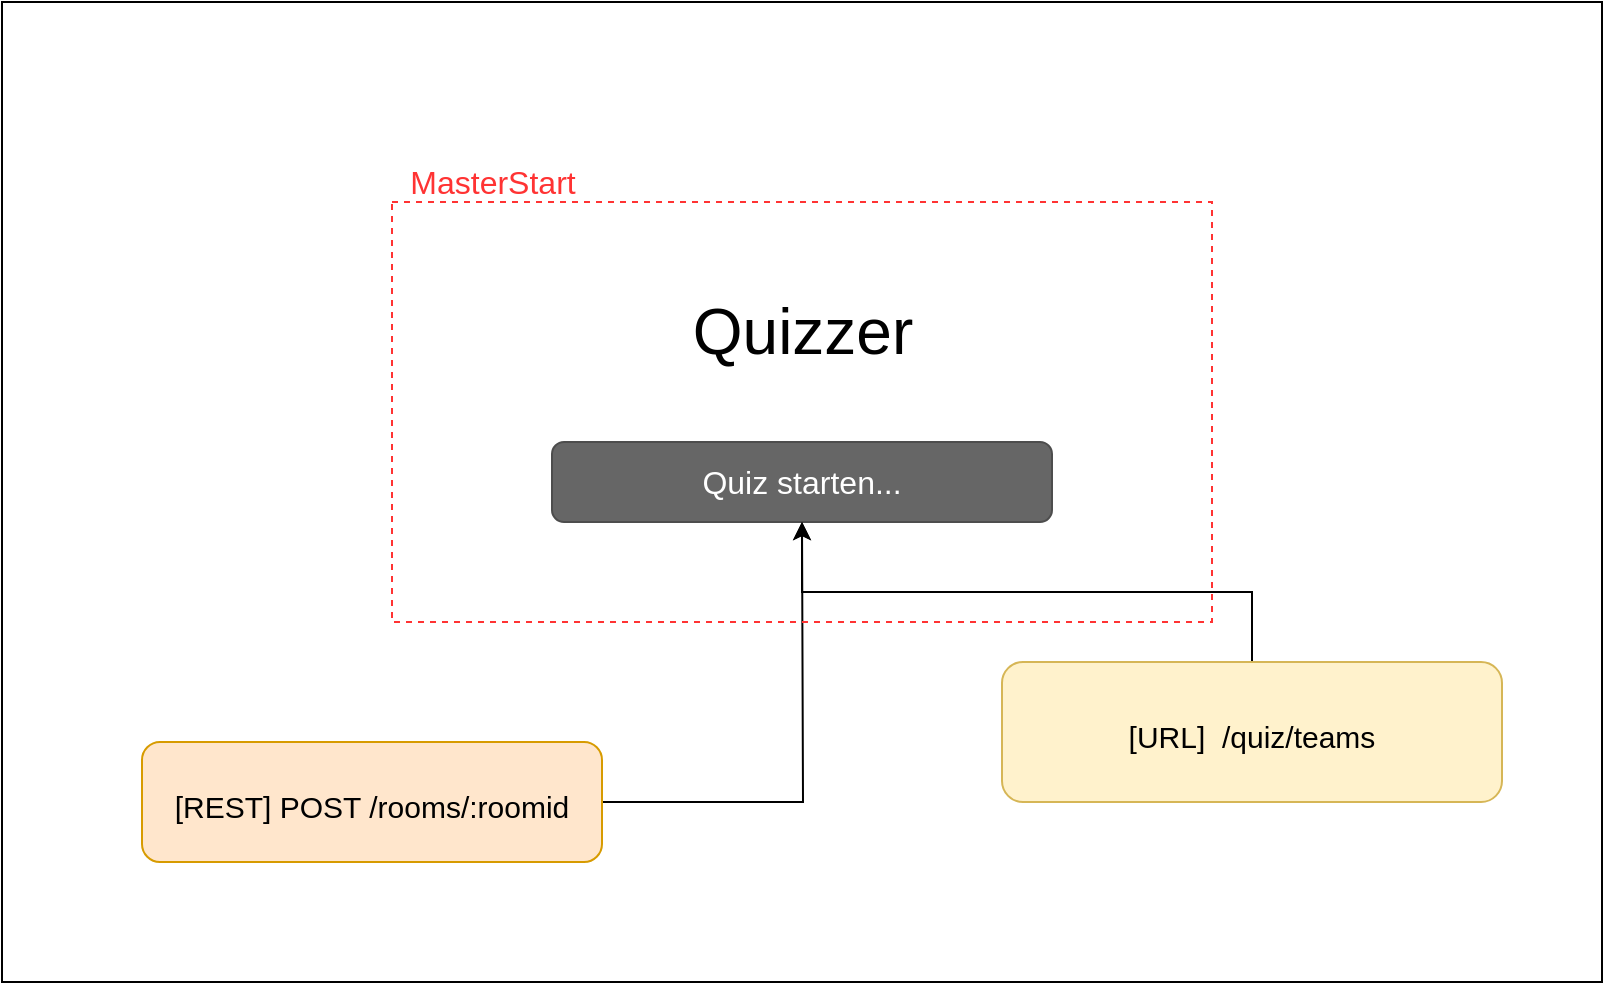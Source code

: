 <mxfile version="13.7.9" type="github" pages="13">
  <diagram id="-KijpRxHXJyzKJAgmz0o" name="Master (start)">
    <mxGraphModel dx="1422" dy="762" grid="1" gridSize="10" guides="1" tooltips="1" connect="1" arrows="1" fold="1" page="1" pageScale="1" pageWidth="827" pageHeight="1169" math="0" shadow="0">
      <root>
        <mxCell id="IWdYEwGl2BrSMSgd-oNs-0" />
        <mxCell id="IWdYEwGl2BrSMSgd-oNs-1" parent="IWdYEwGl2BrSMSgd-oNs-0" />
        <mxCell id="YBu7y85ZySVUvr6pQ6AH-0" value="" style="rounded=0;whiteSpace=wrap;html=1;strokeColor=#000000;fillColor=#ffffff;fontSize=20;movable=0;resizable=0;rotatable=0;deletable=0;editable=0;connectable=0;" vertex="1" parent="IWdYEwGl2BrSMSgd-oNs-1">
          <mxGeometry x="10" y="20" width="800" height="490" as="geometry" />
        </mxCell>
        <mxCell id="YBu7y85ZySVUvr6pQ6AH-1" value="&lt;font style=&quot;font-size: 32px&quot;&gt;Quizzer&lt;/font&gt;" style="text;html=1;resizable=0;autosize=1;align=center;verticalAlign=middle;points=[];fillColor=none;strokeColor=none;rounded=0;fontSize=20;" vertex="1" parent="IWdYEwGl2BrSMSgd-oNs-1">
          <mxGeometry x="345" y="170" width="130" height="30" as="geometry" />
        </mxCell>
        <mxCell id="Ynzv6NYAwO7OO26cOxF9-0" value="&lt;font style=&quot;font-size: 16px&quot;&gt;Quiz starten...&lt;/font&gt;" style="rounded=1;html=1;shadow=0;dashed=0;whiteSpace=wrap;fontSize=10;fillColor=#666666;align=center;strokeColor=#4D4D4D;fontColor=#ffffff;" vertex="1" parent="IWdYEwGl2BrSMSgd-oNs-1">
          <mxGeometry x="285" y="240" width="250" height="40" as="geometry" />
        </mxCell>
        <mxCell id="Yg9-yoClgigHJDWhz4Vd-2" style="edgeStyle=orthogonalEdgeStyle;rounded=0;orthogonalLoop=1;jettySize=auto;html=1;entryX=0.5;entryY=1;entryDx=0;entryDy=0;fontSize=21;" edge="1" parent="IWdYEwGl2BrSMSgd-oNs-1" source="Yg9-yoClgigHJDWhz4Vd-1" target="Ynzv6NYAwO7OO26cOxF9-0">
          <mxGeometry relative="1" as="geometry" />
        </mxCell>
        <mxCell id="Yg9-yoClgigHJDWhz4Vd-1" value="&lt;font style=&quot;font-size: 15px&quot;&gt;[URL]&amp;nbsp; /quiz/teams&lt;/font&gt;" style="rounded=1;whiteSpace=wrap;html=1;labelBackgroundColor=none;strokeColor=#d6b656;fillColor=#fff2cc;fontSize=21;" vertex="1" parent="IWdYEwGl2BrSMSgd-oNs-1">
          <mxGeometry x="510" y="350" width="250" height="70" as="geometry" />
        </mxCell>
        <mxCell id="VOGcGKTDrH_Syqbnsgu9-3" style="edgeStyle=orthogonalEdgeStyle;rounded=0;orthogonalLoop=1;jettySize=auto;html=1;fontSize=21;" edge="1" parent="IWdYEwGl2BrSMSgd-oNs-1" source="VOGcGKTDrH_Syqbnsgu9-2">
          <mxGeometry relative="1" as="geometry">
            <mxPoint x="410" y="280" as="targetPoint" />
          </mxGeometry>
        </mxCell>
        <mxCell id="VOGcGKTDrH_Syqbnsgu9-2" value="&lt;font style=&quot;font-size: 15px&quot;&gt;[REST] POST /rooms/:roomid&lt;/font&gt;" style="rounded=1;whiteSpace=wrap;html=1;labelBackgroundColor=none;strokeColor=#d79b00;fillColor=#ffe6cc;fontSize=21;" vertex="1" parent="IWdYEwGl2BrSMSgd-oNs-1">
          <mxGeometry x="80" y="390" width="230" height="60" as="geometry" />
        </mxCell>
        <mxCell id="2oR3Y5UMNsWq_qzNoWRP-0" value="" style="rounded=0;whiteSpace=wrap;html=1;labelBackgroundColor=none;fontSize=21;fillColor=none;dashed=1;strokeColor=#FF3333;" vertex="1" parent="IWdYEwGl2BrSMSgd-oNs-1">
          <mxGeometry x="205" y="120" width="410" height="210" as="geometry" />
        </mxCell>
        <mxCell id="2oR3Y5UMNsWq_qzNoWRP-1" value="MasterStart" style="text;html=1;resizable=0;autosize=1;align=center;verticalAlign=middle;points=[];fillColor=none;strokeColor=none;rounded=0;dashed=1;labelBackgroundColor=none;fontSize=16;fontColor=#FF3333;" vertex="1" parent="IWdYEwGl2BrSMSgd-oNs-1">
          <mxGeometry x="205" y="100" width="100" height="20" as="geometry" />
        </mxCell>
      </root>
    </mxGraphModel>
  </diagram>
  <diagram id="KTLLFIGtmGlW5NRZeYfU" name="Master (applications)">
    <mxGraphModel dx="2249" dy="762" grid="1" gridSize="10" guides="1" tooltips="1" connect="1" arrows="1" fold="1" page="1" pageScale="1" pageWidth="827" pageHeight="1169" math="0" shadow="0">
      <root>
        <mxCell id="wY2zRXRPOPV4hfavQqGO-0" />
        <mxCell id="wY2zRXRPOPV4hfavQqGO-1" parent="wY2zRXRPOPV4hfavQqGO-0" />
        <mxCell id="wY2zRXRPOPV4hfavQqGO-2" value="" style="rounded=0;whiteSpace=wrap;html=1;strokeColor=#000000;fillColor=#ffffff;fontSize=20;movable=0;resizable=0;rotatable=0;deletable=0;editable=0;connectable=0;" vertex="1" parent="wY2zRXRPOPV4hfavQqGO-1">
          <mxGeometry x="10" y="20" width="800" height="490" as="geometry" />
        </mxCell>
        <mxCell id="wY2zRXRPOPV4hfavQqGO-3" value="&lt;font style=&quot;font-size: 32px&quot;&gt;Wachten op de teams...&lt;/font&gt;" style="text;html=1;resizable=0;autosize=1;align=center;verticalAlign=middle;points=[];fillColor=none;strokeColor=none;rounded=0;fontSize=20;" vertex="1" parent="wY2zRXRPOPV4hfavQqGO-1">
          <mxGeometry x="235" y="70" width="350" height="30" as="geometry" />
        </mxCell>
        <mxCell id="pNdIQz8JmNYr3JAQAk3R-2" value="" style="group" vertex="1" connectable="0" parent="wY2zRXRPOPV4hfavQqGO-1">
          <mxGeometry x="24" y="180" width="280" height="180" as="geometry" />
        </mxCell>
        <mxCell id="W8T_we-C8f5PDUzUREx--0" value="" style="rounded=0;whiteSpace=wrap;html=1;strokeColor=#000000;fontSize=18;" vertex="1" parent="pNdIQz8JmNYr3JAQAk3R-2">
          <mxGeometry width="250" height="162" as="geometry" />
        </mxCell>
        <mxCell id="W8T_we-C8f5PDUzUREx--1" value="Team 1" style="text;html=1;resizable=0;autosize=1;align=center;verticalAlign=middle;points=[];fillColor=none;strokeColor=none;rounded=0;fontSize=18;" vertex="1" parent="pNdIQz8JmNYr3JAQAk3R-2">
          <mxGeometry x="90" y="12" width="70" height="30" as="geometry" />
        </mxCell>
        <mxCell id="W8T_we-C8f5PDUzUREx--2" value="" style="verticalLabelPosition=bottom;verticalAlign=top;html=1;shape=mxgraph.basic.tick;strokeColor=#000000;fillColor=#ffffff;fontSize=18;" vertex="1" parent="pNdIQz8JmNYr3JAQAk3R-2">
          <mxGeometry x="35.17" y="69.25" width="54.83" height="64.5" as="geometry" />
        </mxCell>
        <mxCell id="pNdIQz8JmNYr3JAQAk3R-0" value="" style="shape=cross;whiteSpace=wrap;html=1;strokeColor=#000000;fillColor=#ffffff;fontSize=18;rotation=45;" vertex="1" parent="pNdIQz8JmNYr3JAQAk3R-2">
          <mxGeometry x="160" y="68.5" width="66" height="66" as="geometry" />
        </mxCell>
        <mxCell id="pNdIQz8JmNYr3JAQAk3R-1" value="" style="whiteSpace=wrap;html=1;strokeColor=#000000;fillColor=#ffffff;fontSize=20;" vertex="1" parent="pNdIQz8JmNYr3JAQAk3R-2">
          <mxGeometry x="120" y="56" width="10" height="90" as="geometry" />
        </mxCell>
        <mxCell id="pNdIQz8JmNYr3JAQAk3R-3" value="" style="group" vertex="1" connectable="0" parent="wY2zRXRPOPV4hfavQqGO-1">
          <mxGeometry x="283" y="180" width="250" height="162" as="geometry" />
        </mxCell>
        <mxCell id="pNdIQz8JmNYr3JAQAk3R-4" value="" style="rounded=0;whiteSpace=wrap;html=1;strokeColor=#000000;fontSize=18;" vertex="1" parent="pNdIQz8JmNYr3JAQAk3R-3">
          <mxGeometry width="250" height="162" as="geometry" />
        </mxCell>
        <mxCell id="pNdIQz8JmNYr3JAQAk3R-5" value="Team 2" style="text;html=1;resizable=0;autosize=1;align=center;verticalAlign=middle;points=[];fillColor=none;strokeColor=none;rounded=0;fontSize=18;" vertex="1" parent="pNdIQz8JmNYr3JAQAk3R-3">
          <mxGeometry x="90" y="12" width="70" height="30" as="geometry" />
        </mxCell>
        <mxCell id="pNdIQz8JmNYr3JAQAk3R-6" value="" style="verticalLabelPosition=bottom;verticalAlign=top;html=1;shape=mxgraph.basic.tick;strokeColor=#000000;fillColor=#ffffff;fontSize=18;" vertex="1" parent="pNdIQz8JmNYr3JAQAk3R-3">
          <mxGeometry x="97.58" y="69.25" width="54.83" height="64.5" as="geometry" />
        </mxCell>
        <mxCell id="pNdIQz8JmNYr3JAQAk3R-9" value="" style="group" vertex="1" connectable="0" parent="wY2zRXRPOPV4hfavQqGO-1">
          <mxGeometry x="544" y="180" width="250" height="162" as="geometry" />
        </mxCell>
        <mxCell id="pNdIQz8JmNYr3JAQAk3R-10" value="" style="rounded=0;whiteSpace=wrap;html=1;strokeColor=#000000;fontSize=18;" vertex="1" parent="pNdIQz8JmNYr3JAQAk3R-9">
          <mxGeometry width="250" height="162" as="geometry" />
        </mxCell>
        <mxCell id="pNdIQz8JmNYr3JAQAk3R-11" value="Team 3" style="text;html=1;resizable=0;autosize=1;align=center;verticalAlign=middle;points=[];fillColor=none;strokeColor=none;rounded=0;fontSize=18;" vertex="1" parent="pNdIQz8JmNYr3JAQAk3R-9">
          <mxGeometry x="90" y="12" width="70" height="30" as="geometry" />
        </mxCell>
        <mxCell id="pNdIQz8JmNYr3JAQAk3R-12" value="" style="verticalLabelPosition=bottom;verticalAlign=top;html=1;shape=mxgraph.basic.tick;strokeColor=#000000;fillColor=#ffffff;fontSize=18;" vertex="1" parent="pNdIQz8JmNYr3JAQAk3R-9">
          <mxGeometry x="35.17" y="69.25" width="54.83" height="64.5" as="geometry" />
        </mxCell>
        <mxCell id="pNdIQz8JmNYr3JAQAk3R-13" value="" style="shape=cross;whiteSpace=wrap;html=1;strokeColor=#000000;fillColor=#ffffff;fontSize=18;rotation=45;" vertex="1" parent="pNdIQz8JmNYr3JAQAk3R-9">
          <mxGeometry x="160" y="68.5" width="66" height="66" as="geometry" />
        </mxCell>
        <mxCell id="pNdIQz8JmNYr3JAQAk3R-14" value="" style="whiteSpace=wrap;html=1;strokeColor=#000000;fillColor=#ffffff;fontSize=20;" vertex="1" parent="pNdIQz8JmNYr3JAQAk3R-9">
          <mxGeometry x="120" y="56" width="10" height="90" as="geometry" />
        </mxCell>
        <mxCell id="XOZID9NAbzqJ-5b4o50c-0" value="&lt;font style=&quot;font-size: 16px&quot;&gt;&lt;b&gt;Start Quiz&lt;/b&gt;&lt;br&gt;&lt;i&gt;3 Teams&lt;/i&gt;&lt;br&gt;&lt;/font&gt;" style="rounded=1;html=1;shadow=0;dashed=0;whiteSpace=wrap;fontSize=10;fillColor=#666666;align=center;strokeColor=#4D4D4D;fontColor=#ffffff;" vertex="1" parent="wY2zRXRPOPV4hfavQqGO-1">
          <mxGeometry x="283" y="400" width="250" height="60" as="geometry" />
        </mxCell>
        <mxCell id="gMtkX64DyZ2m6g5x9Htz-0" value="Kamercode: G5HJ" style="text;html=1;strokeColor=none;fillColor=none;align=center;verticalAlign=middle;whiteSpace=wrap;rounded=0;fontSize=21;" vertex="1" parent="wY2zRXRPOPV4hfavQqGO-1">
          <mxGeometry x="305" y="130" width="210" height="20" as="geometry" />
        </mxCell>
        <mxCell id="4hDOdMWkeNmynqb1hhWn-0" value="MasterTeamlist" style="text;html=1;resizable=0;autosize=1;align=center;verticalAlign=middle;points=[];fillColor=none;strokeColor=none;rounded=0;dashed=1;labelBackgroundColor=none;fontSize=16;fontColor=#FF3333;" vertex="1" parent="wY2zRXRPOPV4hfavQqGO-1">
          <mxGeometry x="24" y="150" width="120" height="20" as="geometry" />
        </mxCell>
        <mxCell id="JOh1bOaDgYEDnwu3Ol7i-0" value="" style="rounded=0;whiteSpace=wrap;html=1;dashed=1;labelBackgroundColor=none;strokeColor=#FF3333;fillColor=none;fontSize=16;fontColor=#FF3333;movable=0;resizable=0;rotatable=0;deletable=0;editable=0;connectable=0;" vertex="1" parent="wY2zRXRPOPV4hfavQqGO-1">
          <mxGeometry x="24" y="170" width="776" height="190" as="geometry" />
        </mxCell>
        <mxCell id="4hDOdMWkeNmynqb1hhWn-2" style="edgeStyle=orthogonalEdgeStyle;rounded=0;orthogonalLoop=1;jettySize=auto;html=1;fontSize=16;fontColor=#FF3333;" edge="1" parent="wY2zRXRPOPV4hfavQqGO-1" source="4hDOdMWkeNmynqb1hhWn-1">
          <mxGeometry relative="1" as="geometry">
            <mxPoint x="60" y="300" as="targetPoint" />
          </mxGeometry>
        </mxCell>
        <mxCell id="4hDOdMWkeNmynqb1hhWn-1" value="[REST] POST /rooms/:roomid/teams&lt;br&gt;&lt;br&gt;id: :teamid" style="rounded=1;whiteSpace=wrap;html=1;dashed=1;labelBackgroundColor=none;strokeColor=#d79b00;fillColor=#ffe6cc;fontSize=16;align=center;perimeterSpacing=0;" vertex="1" parent="wY2zRXRPOPV4hfavQqGO-1">
          <mxGeometry x="-331" y="245" width="260" height="110" as="geometry" />
        </mxCell>
        <mxCell id="K7OUUSuuQqWLmEf8_ZfC-1" style="edgeStyle=orthogonalEdgeStyle;rounded=0;orthogonalLoop=1;jettySize=auto;html=1;fontSize=16;fontColor=#FF3333;" edge="1" parent="wY2zRXRPOPV4hfavQqGO-1" source="K7OUUSuuQqWLmEf8_ZfC-0">
          <mxGeometry relative="1" as="geometry">
            <mxPoint x="220" y="300" as="targetPoint" />
          </mxGeometry>
        </mxCell>
        <mxCell id="K7OUUSuuQqWLmEf8_ZfC-0" value="[REST] DELETE /rooms/:roomid/teams/:teamid" style="rounded=1;whiteSpace=wrap;html=1;dashed=1;labelBackgroundColor=none;strokeColor=#d79b00;fillColor=#ffe6cc;fontSize=16;" vertex="1" parent="wY2zRXRPOPV4hfavQqGO-1">
          <mxGeometry x="-290" y="420" width="260" height="60" as="geometry" />
        </mxCell>
        <mxCell id="Ue0PSz_V5Y7s_POVPWsA-1" style="edgeStyle=orthogonalEdgeStyle;rounded=0;orthogonalLoop=1;jettySize=auto;html=1;entryX=0.5;entryY=1;entryDx=0;entryDy=0;fontSize=16;fontColor=#FF3333;" edge="1" parent="wY2zRXRPOPV4hfavQqGO-1" source="Ue0PSz_V5Y7s_POVPWsA-0" target="XOZID9NAbzqJ-5b4o50c-0">
          <mxGeometry relative="1" as="geometry" />
        </mxCell>
        <mxCell id="Ue0PSz_V5Y7s_POVPWsA-0" value="[REST] PATCH /rooms/:roomid&lt;br&gt;&lt;br&gt;started: true" style="rounded=1;whiteSpace=wrap;html=1;dashed=1;labelBackgroundColor=none;strokeColor=#d79b00;fillColor=#ffe6cc;fontSize=16;align=center;" vertex="1" parent="wY2zRXRPOPV4hfavQqGO-1">
          <mxGeometry x="200" y="530" width="270" height="80" as="geometry" />
        </mxCell>
        <mxCell id="Ue0PSz_V5Y7s_POVPWsA-3" style="edgeStyle=orthogonalEdgeStyle;rounded=0;orthogonalLoop=1;jettySize=auto;html=1;entryX=0.876;entryY=1;entryDx=0;entryDy=0;entryPerimeter=0;fontSize=16;fontColor=#FF3333;" edge="1" parent="wY2zRXRPOPV4hfavQqGO-1" source="Ue0PSz_V5Y7s_POVPWsA-2" target="XOZID9NAbzqJ-5b4o50c-0">
          <mxGeometry relative="1" as="geometry" />
        </mxCell>
        <mxCell id="Ue0PSz_V5Y7s_POVPWsA-2" value="&lt;span style=&quot;font-size: 15px&quot;&gt;[URL]&amp;nbsp; /quiz/categories&lt;/span&gt;" style="rounded=1;whiteSpace=wrap;html=1;dashed=1;labelBackgroundColor=none;strokeColor=#d6b656;fillColor=#fff2cc;fontSize=16;align=center;" vertex="1" parent="wY2zRXRPOPV4hfavQqGO-1">
          <mxGeometry x="590" y="570" width="210" height="60" as="geometry" />
        </mxCell>
        <mxCell id="6yxdLM-F87XdP1iBLSpm-1" value="" style="rounded=0;whiteSpace=wrap;html=1;dashed=1;labelBackgroundColor=none;strokeColor=#FF3333;fillColor=none;fontSize=16;fontColor=#FF3333;align=center;" vertex="1" parent="wY2zRXRPOPV4hfavQqGO-1">
          <mxGeometry x="320" y="120" width="180" height="40" as="geometry" />
        </mxCell>
        <mxCell id="6yxdLM-F87XdP1iBLSpm-2" value="MasterRoomcode" style="text;html=1;resizable=0;autosize=1;align=center;verticalAlign=middle;points=[];fillColor=none;strokeColor=none;rounded=0;dashed=1;labelBackgroundColor=none;fontSize=16;fontColor=#FF3333;" vertex="1" parent="wY2zRXRPOPV4hfavQqGO-1">
          <mxGeometry x="320" y="100" width="140" height="20" as="geometry" />
        </mxCell>
      </root>
    </mxGraphModel>
  </diagram>
  <diagram id="VFCsg5oIJdi3D5DSjPN8" name="Team (roomcode)">
    <mxGraphModel dx="1422" dy="762" grid="1" gridSize="10" guides="1" tooltips="1" connect="1" arrows="1" fold="1" page="1" pageScale="1" pageWidth="827" pageHeight="1169" math="0" shadow="0">
      <root>
        <mxCell id="2QZHR_aEYRoGmIPbUy_P-0" />
        <mxCell id="2QZHR_aEYRoGmIPbUy_P-1" parent="2QZHR_aEYRoGmIPbUy_P-0" />
        <mxCell id="ul2-WXv9fZJE2M3N2PCA-0" value="" style="rounded=0;whiteSpace=wrap;html=1;strokeColor=#000000;fillColor=#ffffff;fontSize=18;" vertex="1" parent="2QZHR_aEYRoGmIPbUy_P-1">
          <mxGeometry x="222" y="40" width="383.18" height="650" as="geometry" />
        </mxCell>
        <mxCell id="XwjtvzGTTE7lPhdg0Z6n-0" value="" style="rounded=0;whiteSpace=wrap;html=1;dashed=1;labelBackgroundColor=none;strokeColor=#FF3333;fillColor=none;fontSize=16;fontColor=#FF3333;align=center;movable=0;resizable=0;rotatable=0;deletable=0;editable=0;connectable=0;" vertex="1" parent="2QZHR_aEYRoGmIPbUy_P-1">
          <mxGeometry x="250" y="140" width="340" height="430" as="geometry" />
        </mxCell>
        <mxCell id="ul2-WXv9fZJE2M3N2PCA-1" value="" style="rounded=0;whiteSpace=wrap;html=1;strokeColor=#000000;fillColor=#ffffff;fontSize=18;" vertex="1" parent="2QZHR_aEYRoGmIPbUy_P-1">
          <mxGeometry x="264" y="230" width="300" height="50" as="geometry" />
        </mxCell>
        <mxCell id="ul2-WXv9fZJE2M3N2PCA-2" value="&lt;font style=&quot;font-size: 32px&quot;&gt;Kamercode invoeren&lt;/font&gt;" style="text;html=1;resizable=0;autosize=1;align=center;verticalAlign=middle;points=[];fillColor=none;strokeColor=none;rounded=0;fontSize=18;" vertex="1" parent="2QZHR_aEYRoGmIPbUy_P-1">
          <mxGeometry x="259" y="170" width="310" height="30" as="geometry" />
        </mxCell>
        <mxCell id="ul2-WXv9fZJE2M3N2PCA-3" value="&lt;font style=&quot;font-size: 16px&quot;&gt;Kamer in gaan&lt;/font&gt;" style="rounded=1;html=1;shadow=0;dashed=0;whiteSpace=wrap;fontSize=10;fillColor=#666666;align=center;strokeColor=#4D4D4D;fontColor=#ffffff;" vertex="1" parent="2QZHR_aEYRoGmIPbUy_P-1">
          <mxGeometry x="289" y="460" width="250" height="40" as="geometry" />
        </mxCell>
        <mxCell id="ul2-WXv9fZJE2M3N2PCA-4" value="G5HJ" style="text;html=1;resizable=0;autosize=1;align=center;verticalAlign=middle;points=[];fillColor=none;strokeColor=none;rounded=0;fontSize=18;" vertex="1" parent="2QZHR_aEYRoGmIPbUy_P-1">
          <mxGeometry x="384" y="240" width="60" height="30" as="geometry" />
        </mxCell>
        <mxCell id="XOR4eEgXWeRQz1-RIep7-0" value="TeamRoomcode" style="text;html=1;resizable=0;autosize=1;align=center;verticalAlign=middle;points=[];fillColor=none;strokeColor=none;rounded=0;dashed=1;labelBackgroundColor=none;fontSize=16;fontColor=#FF3333;" vertex="1" parent="2QZHR_aEYRoGmIPbUy_P-1">
          <mxGeometry x="245" y="120" width="130" height="20" as="geometry" />
        </mxCell>
        <mxCell id="XOR4eEgXWeRQz1-RIep7-1" value="" style="rounded=0;whiteSpace=wrap;html=1;dashed=1;labelBackgroundColor=none;fillColor=none;fontSize=16;fontColor=#FF3333;align=center;strokeColor=#B266FF;" vertex="1" parent="2QZHR_aEYRoGmIPbUy_P-1">
          <mxGeometry x="258" y="220" width="311" height="70" as="geometry" />
        </mxCell>
        <mxCell id="XOR4eEgXWeRQz1-RIep7-2" value="&lt;font style=&quot;font-size: 32px&quot;&gt;Teamnaam&lt;/font&gt;" style="text;html=1;resizable=0;autosize=1;align=center;verticalAlign=middle;points=[];fillColor=none;strokeColor=none;rounded=0;fontSize=18;" vertex="1" parent="2QZHR_aEYRoGmIPbUy_P-1">
          <mxGeometry x="329" y="310" width="170" height="30" as="geometry" />
        </mxCell>
        <mxCell id="XOR4eEgXWeRQz1-RIep7-3" value="DeBoys" style="rounded=0;whiteSpace=wrap;html=1;strokeColor=#000000;fillColor=#ffffff;fontSize=18;" vertex="1" parent="2QZHR_aEYRoGmIPbUy_P-1">
          <mxGeometry x="264" y="360" width="300" height="50" as="geometry" />
        </mxCell>
        <mxCell id="XOR4eEgXWeRQz1-RIep7-4" value="" style="rounded=0;whiteSpace=wrap;html=1;dashed=1;labelBackgroundColor=none;fillColor=none;fontSize=16;fontColor=#FF3333;align=center;strokeColor=#B266FF;" vertex="1" parent="2QZHR_aEYRoGmIPbUy_P-1">
          <mxGeometry x="258" y="350" width="311" height="70" as="geometry" />
        </mxCell>
        <mxCell id="XOR4eEgXWeRQz1-RIep7-5" value="&lt;font color=&quot;#b266ff&quot;&gt;input&lt;/font&gt;" style="text;html=1;resizable=0;autosize=1;align=center;verticalAlign=middle;points=[];fillColor=none;strokeColor=none;rounded=0;dashed=1;labelBackgroundColor=none;fontSize=16;fontColor=#FF3333;" vertex="1" parent="2QZHR_aEYRoGmIPbUy_P-1">
          <mxGeometry x="259" y="200" width="50" height="20" as="geometry" />
        </mxCell>
        <mxCell id="XOR4eEgXWeRQz1-RIep7-6" value="&lt;font color=&quot;#b266ff&quot;&gt;input&lt;/font&gt;" style="text;html=1;resizable=0;autosize=1;align=center;verticalAlign=middle;points=[];fillColor=none;strokeColor=none;rounded=0;dashed=1;labelBackgroundColor=none;fontSize=16;fontColor=#FF3333;" vertex="1" parent="2QZHR_aEYRoGmIPbUy_P-1">
          <mxGeometry x="259" y="330" width="50" height="20" as="geometry" />
        </mxCell>
        <mxCell id="rrBa5NXGGPX14jQYPIqQ-1" style="edgeStyle=orthogonalEdgeStyle;rounded=0;orthogonalLoop=1;jettySize=auto;html=1;entryX=0.5;entryY=1;entryDx=0;entryDy=0;fontSize=16;fontColor=#FF3333;" edge="1" parent="2QZHR_aEYRoGmIPbUy_P-1" source="rrBa5NXGGPX14jQYPIqQ-0" target="ul2-WXv9fZJE2M3N2PCA-3">
          <mxGeometry relative="1" as="geometry" />
        </mxCell>
        <mxCell id="rrBa5NXGGPX14jQYPIqQ-0" value="[REST] POST&lt;br&gt;/rooms/:roomid/teams&lt;br&gt;&lt;br&gt;teamName: String" style="rounded=0;whiteSpace=wrap;html=1;dashed=1;labelBackgroundColor=none;strokeColor=#d79b00;fillColor=#ffe6cc;fontSize=16;align=center;" vertex="1" parent="2QZHR_aEYRoGmIPbUy_P-1">
          <mxGeometry x="80" y="620" width="260" height="110" as="geometry" />
        </mxCell>
        <mxCell id="-5ByyI1roYm2POVr2DRm-1" style="edgeStyle=orthogonalEdgeStyle;rounded=0;orthogonalLoop=1;jettySize=auto;html=1;fontSize=16;fontColor=#FF3333;" edge="1" parent="2QZHR_aEYRoGmIPbUy_P-1" source="-5ByyI1roYm2POVr2DRm-0">
          <mxGeometry relative="1" as="geometry">
            <mxPoint x="480" y="500" as="targetPoint" />
          </mxGeometry>
        </mxCell>
        <mxCell id="-5ByyI1roYm2POVr2DRm-0" value="&lt;span style=&quot;font-size: 15px&quot;&gt;[URL]&amp;nbsp; /quiz/waitingroom&lt;br&gt;[WS] &quot;newTeam&quot;&lt;br&gt;&lt;/span&gt;" style="rounded=1;whiteSpace=wrap;html=1;dashed=1;labelBackgroundColor=none;strokeColor=#d6b656;fillColor=#fff2cc;fontSize=16;align=center;" vertex="1" parent="2QZHR_aEYRoGmIPbUy_P-1">
          <mxGeometry x="560" y="610" width="210" height="60" as="geometry" />
        </mxCell>
      </root>
    </mxGraphModel>
  </diagram>
  <diagram id="A1Ym6F6-WmQGFh5PMT0s" name="Team (waitingroom)">
    <mxGraphModel dx="1422" dy="762" grid="1" gridSize="10" guides="1" tooltips="1" connect="1" arrows="1" fold="1" page="1" pageScale="1" pageWidth="827" pageHeight="1169" math="0" shadow="0">
      <root>
        <mxCell id="oivUdPBZfOr4LJ5y6EZF-0" />
        <mxCell id="oivUdPBZfOr4LJ5y6EZF-1" parent="oivUdPBZfOr4LJ5y6EZF-0" />
        <mxCell id="MUKy77M4JpgKu8l4PhZt-0" value="" style="rounded=0;whiteSpace=wrap;html=1;strokeColor=#000000;fillColor=#ffffff;fontSize=18;" vertex="1" parent="oivUdPBZfOr4LJ5y6EZF-1">
          <mxGeometry x="222" y="40" width="383.18" height="650" as="geometry" />
        </mxCell>
        <mxCell id="MUKy77M4JpgKu8l4PhZt-1" value="" style="rounded=0;whiteSpace=wrap;html=1;dashed=1;labelBackgroundColor=none;strokeColor=#FF3333;fillColor=none;fontSize=16;fontColor=#FF3333;align=center;movable=0;resizable=0;rotatable=0;deletable=0;editable=0;connectable=0;" vertex="1" parent="oivUdPBZfOr4LJ5y6EZF-1">
          <mxGeometry x="250" y="140" width="340" height="430" as="geometry" />
        </mxCell>
        <mxCell id="MUKy77M4JpgKu8l4PhZt-3" value="&lt;font style=&quot;font-size: 32px&quot;&gt;Quizzer&lt;/font&gt;" style="text;html=1;resizable=0;autosize=1;align=center;verticalAlign=middle;points=[];fillColor=none;strokeColor=none;rounded=0;fontSize=18;" vertex="1" parent="oivUdPBZfOr4LJ5y6EZF-1">
          <mxGeometry x="349" y="170" width="130" height="30" as="geometry" />
        </mxCell>
        <mxCell id="MUKy77M4JpgKu8l4PhZt-6" value="TeamWaitingRoom" style="text;html=1;resizable=0;autosize=1;align=center;verticalAlign=middle;points=[];fillColor=none;strokeColor=none;rounded=0;dashed=1;labelBackgroundColor=none;fontSize=16;fontColor=#FF3333;" vertex="1" parent="oivUdPBZfOr4LJ5y6EZF-1">
          <mxGeometry x="250" y="120" width="150" height="20" as="geometry" />
        </mxCell>
        <mxCell id="MUKy77M4JpgKu8l4PhZt-17" value="" style="html=1;verticalLabelPosition=bottom;labelBackgroundColor=#ffffff;verticalAlign=top;shadow=0;dashed=0;strokeWidth=2;shape=mxgraph.ios7.misc.loading_circle;fillColor=none;fontSize=16;fontColor=#FF3333;align=center;" vertex="1" parent="oivUdPBZfOr4LJ5y6EZF-1">
          <mxGeometry x="359" y="280" width="110" height="110" as="geometry" />
        </mxCell>
        <mxCell id="MUKy77M4JpgKu8l4PhZt-18" value="&lt;font color=&quot;#000000&quot;&gt;Wachten op quizmaster&lt;/font&gt;" style="text;html=1;strokeColor=none;fillColor=none;align=center;verticalAlign=middle;whiteSpace=wrap;rounded=0;dashed=1;labelBackgroundColor=none;fontSize=16;fontColor=#FF3333;" vertex="1" parent="oivUdPBZfOr4LJ5y6EZF-1">
          <mxGeometry x="319" y="240" width="190" height="20" as="geometry" />
        </mxCell>
      </root>
    </mxGraphModel>
  </diagram>
  <diagram id="G-D62T9iONGmtOQ1daMI" name="Master (category select)">
    <mxGraphModel dx="2249" dy="762" grid="1" gridSize="10" guides="1" tooltips="1" connect="1" arrows="1" fold="1" page="1" pageScale="1" pageWidth="827" pageHeight="1169" math="0" shadow="0">
      <root>
        <mxCell id="yaZ0OLRwCMexfej6j701-0" />
        <mxCell id="yaZ0OLRwCMexfej6j701-1" parent="yaZ0OLRwCMexfej6j701-0" />
        <mxCell id="1WQADxzkZNzMC15hlL7e-0" value="" style="rounded=0;whiteSpace=wrap;html=1;strokeColor=#000000;fillColor=#ffffff;fontSize=20;movable=0;resizable=0;rotatable=0;deletable=0;editable=0;connectable=0;" vertex="1" parent="yaZ0OLRwCMexfej6j701-1">
          <mxGeometry x="10" y="20" width="800" height="490" as="geometry" />
        </mxCell>
        <mxCell id="IwZwgkCTSXHg1afGCe4r-0" value="" style="rounded=0;whiteSpace=wrap;html=1;dashed=1;labelBackgroundColor=none;strokeColor=#FF3333;fillColor=none;fontSize=16;fontColor=#FF3333;align=center;movable=1;resizable=1;rotatable=1;deletable=1;editable=1;connectable=1;" vertex="1" parent="yaZ0OLRwCMexfej6j701-1">
          <mxGeometry x="16" y="90" width="787" height="410" as="geometry" />
        </mxCell>
        <mxCell id="1WQADxzkZNzMC15hlL7e-1" value="&lt;font style=&quot;font-size: 32px&quot;&gt;Kies 3 categorieën en 12 vragen&lt;/font&gt;" style="text;html=1;resizable=0;autosize=1;align=center;verticalAlign=middle;points=[];fillColor=none;strokeColor=none;rounded=0;fontSize=20;" vertex="1" parent="yaZ0OLRwCMexfej6j701-1">
          <mxGeometry x="170" y="47" width="480" height="30" as="geometry" />
        </mxCell>
        <mxCell id="fok5GjH3rydquGgXDOQe-6" value="" style="group;container=1;" vertex="1" connectable="0" parent="yaZ0OLRwCMexfej6j701-1">
          <mxGeometry x="285" y="100" width="250" height="100" as="geometry" />
        </mxCell>
        <mxCell id="fok5GjH3rydquGgXDOQe-7" value="" style="rounded=0;whiteSpace=wrap;html=1;strokeColor=#000000;fontSize=18;" vertex="1" parent="fok5GjH3rydquGgXDOQe-6">
          <mxGeometry width="250" height="100" as="geometry" />
        </mxCell>
        <mxCell id="QXgPABeYLbt02TVLiIt6-4" value="Categorie&amp;nbsp;" style="text;html=1;resizable=0;autosize=1;align=center;verticalAlign=middle;points=[];fillColor=none;strokeColor=none;rounded=0;fontSize=21;" vertex="1" parent="fok5GjH3rydquGgXDOQe-6">
          <mxGeometry x="70" y="35" width="110" height="30" as="geometry" />
        </mxCell>
        <mxCell id="XI8v_eh9SJo8sQ7ZiS02-0" value="&lt;font style=&quot;font-size: 16px&quot;&gt;Ronde starten&lt;/font&gt;" style="rounded=1;html=1;shadow=0;dashed=0;whiteSpace=wrap;fontSize=10;fillColor=#666666;align=center;strokeColor=#4D4D4D;fontColor=#ffffff;" vertex="1" parent="yaZ0OLRwCMexfej6j701-1">
          <mxGeometry x="285" y="450" width="250" height="40" as="geometry" />
        </mxCell>
        <mxCell id="QXgPABeYLbt02TVLiIt6-6" value="" style="group;container=1;" vertex="1" connectable="0" parent="yaZ0OLRwCMexfej6j701-1">
          <mxGeometry x="550" y="100" width="250" height="100" as="geometry" />
        </mxCell>
        <mxCell id="QXgPABeYLbt02TVLiIt6-7" value="" style="rounded=0;whiteSpace=wrap;html=1;strokeColor=#000000;fontSize=18;" vertex="1" parent="QXgPABeYLbt02TVLiIt6-6">
          <mxGeometry width="250" height="100" as="geometry" />
        </mxCell>
        <mxCell id="QXgPABeYLbt02TVLiIt6-8" value="Categorie&amp;nbsp;" style="text;html=1;resizable=0;autosize=1;align=center;verticalAlign=middle;points=[];fillColor=none;strokeColor=none;rounded=0;fontSize=21;" vertex="1" parent="QXgPABeYLbt02TVLiIt6-6">
          <mxGeometry x="70" y="35" width="110" height="30" as="geometry" />
        </mxCell>
        <mxCell id="QXgPABeYLbt02TVLiIt6-9" value="" style="group;container=1;" vertex="1" connectable="0" parent="yaZ0OLRwCMexfej6j701-1">
          <mxGeometry x="20" y="100" width="250" height="100" as="geometry" />
        </mxCell>
        <mxCell id="QXgPABeYLbt02TVLiIt6-10" value="" style="rounded=0;whiteSpace=wrap;html=1;strokeColor=#000000;fontSize=18;" vertex="1" parent="QXgPABeYLbt02TVLiIt6-9">
          <mxGeometry width="250" height="100" as="geometry" />
        </mxCell>
        <mxCell id="QXgPABeYLbt02TVLiIt6-11" value="Categorie&amp;nbsp;" style="text;html=1;resizable=0;autosize=1;align=center;verticalAlign=middle;points=[];fillColor=none;strokeColor=none;rounded=0;fontSize=21;" vertex="1" parent="QXgPABeYLbt02TVLiIt6-9">
          <mxGeometry x="70" y="35" width="110" height="30" as="geometry" />
        </mxCell>
        <mxCell id="QXgPABeYLbt02TVLiIt6-12" value="" style="group;container=1;" vertex="1" connectable="0" parent="yaZ0OLRwCMexfej6j701-1">
          <mxGeometry x="20" y="210" width="250" height="100" as="geometry" />
        </mxCell>
        <mxCell id="QXgPABeYLbt02TVLiIt6-13" value="" style="rounded=0;whiteSpace=wrap;html=1;strokeColor=#000000;fontSize=18;" vertex="1" parent="QXgPABeYLbt02TVLiIt6-12">
          <mxGeometry width="250" height="100" as="geometry" />
        </mxCell>
        <mxCell id="QXgPABeYLbt02TVLiIt6-14" value="Categorie&amp;nbsp;" style="text;html=1;resizable=0;autosize=1;align=center;verticalAlign=middle;points=[];fillColor=none;strokeColor=none;rounded=0;fontSize=21;" vertex="1" parent="QXgPABeYLbt02TVLiIt6-12">
          <mxGeometry x="70" y="35" width="110" height="30" as="geometry" />
        </mxCell>
        <mxCell id="QXgPABeYLbt02TVLiIt6-15" value="" style="group;container=1;" vertex="1" connectable="0" parent="yaZ0OLRwCMexfej6j701-1">
          <mxGeometry x="289" y="210" width="250" height="100" as="geometry" />
        </mxCell>
        <mxCell id="QXgPABeYLbt02TVLiIt6-16" value="" style="rounded=0;whiteSpace=wrap;html=1;strokeColor=#000000;fontSize=18;" vertex="1" parent="QXgPABeYLbt02TVLiIt6-15">
          <mxGeometry width="250" height="100" as="geometry" />
        </mxCell>
        <mxCell id="QXgPABeYLbt02TVLiIt6-17" value="Categorie&amp;nbsp;" style="text;html=1;resizable=0;autosize=1;align=center;verticalAlign=middle;points=[];fillColor=none;strokeColor=none;rounded=0;fontSize=21;" vertex="1" parent="QXgPABeYLbt02TVLiIt6-15">
          <mxGeometry x="70" y="35" width="110" height="30" as="geometry" />
        </mxCell>
        <mxCell id="QXgPABeYLbt02TVLiIt6-18" value="" style="group;container=1;" vertex="1" connectable="0" parent="yaZ0OLRwCMexfej6j701-1">
          <mxGeometry x="550" y="210" width="250" height="100" as="geometry" />
        </mxCell>
        <mxCell id="QXgPABeYLbt02TVLiIt6-19" value="" style="rounded=0;whiteSpace=wrap;html=1;strokeColor=#000000;fontSize=18;" vertex="1" parent="QXgPABeYLbt02TVLiIt6-18">
          <mxGeometry width="250" height="100" as="geometry" />
        </mxCell>
        <mxCell id="QXgPABeYLbt02TVLiIt6-20" value="Categorie&amp;nbsp;" style="text;html=1;resizable=0;autosize=1;align=center;verticalAlign=middle;points=[];fillColor=none;strokeColor=none;rounded=0;fontSize=21;" vertex="1" parent="QXgPABeYLbt02TVLiIt6-18">
          <mxGeometry x="70" y="35" width="110" height="30" as="geometry" />
        </mxCell>
        <mxCell id="QXgPABeYLbt02TVLiIt6-21" value="" style="group;container=1;" vertex="1" connectable="0" parent="yaZ0OLRwCMexfej6j701-1">
          <mxGeometry x="430" y="320" width="250" height="100" as="geometry" />
        </mxCell>
        <mxCell id="QXgPABeYLbt02TVLiIt6-22" value="" style="rounded=0;whiteSpace=wrap;html=1;strokeColor=#000000;fontSize=18;" vertex="1" parent="QXgPABeYLbt02TVLiIt6-21">
          <mxGeometry width="250" height="100" as="geometry" />
        </mxCell>
        <mxCell id="QXgPABeYLbt02TVLiIt6-23" value="Categorie&amp;nbsp;" style="text;html=1;resizable=0;autosize=1;align=center;verticalAlign=middle;points=[];fillColor=none;strokeColor=none;rounded=0;fontSize=21;" vertex="1" parent="QXgPABeYLbt02TVLiIt6-21">
          <mxGeometry x="70" y="35" width="110" height="30" as="geometry" />
        </mxCell>
        <mxCell id="QXgPABeYLbt02TVLiIt6-24" value="" style="group;container=1;" vertex="1" connectable="0" parent="yaZ0OLRwCMexfej6j701-1">
          <mxGeometry x="164" y="320" width="250" height="100" as="geometry" />
        </mxCell>
        <mxCell id="QXgPABeYLbt02TVLiIt6-25" value="" style="rounded=0;whiteSpace=wrap;html=1;strokeColor=#000000;fontSize=18;" vertex="1" parent="QXgPABeYLbt02TVLiIt6-24">
          <mxGeometry width="250" height="100" as="geometry" />
        </mxCell>
        <mxCell id="QXgPABeYLbt02TVLiIt6-26" value="Categorie&amp;nbsp;" style="text;html=1;resizable=0;autosize=1;align=center;verticalAlign=middle;points=[];fillColor=none;strokeColor=none;rounded=0;fontSize=21;" vertex="1" parent="QXgPABeYLbt02TVLiIt6-24">
          <mxGeometry x="70" y="35" width="110" height="30" as="geometry" />
        </mxCell>
        <mxCell id="najaL00aOyyYwSDpN3Te-1" style="edgeStyle=orthogonalEdgeStyle;rounded=0;orthogonalLoop=1;jettySize=auto;html=1;entryX=0.132;entryY=1.02;entryDx=0;entryDy=0;entryPerimeter=0;fontSize=16;fontColor=#FF3333;" edge="1" parent="yaZ0OLRwCMexfej6j701-1" source="najaL00aOyyYwSDpN3Te-0" target="QXgPABeYLbt02TVLiIt6-25">
          <mxGeometry relative="1" as="geometry" />
        </mxCell>
        <mxCell id="najaL00aOyyYwSDpN3Te-0" value="&lt;span style=&quot;font-size: 15px&quot;&gt;[URL]&amp;nbsp; /quiz/categories/questions&lt;/span&gt;" style="rounded=1;whiteSpace=wrap;html=1;dashed=1;labelBackgroundColor=none;strokeColor=#d6b656;fillColor=#fff2cc;fontSize=16;align=center;" vertex="1" parent="yaZ0OLRwCMexfej6j701-1">
          <mxGeometry x="-110" y="440" width="250" height="60" as="geometry" />
        </mxCell>
        <mxCell id="yHxv2Ymgdn7WmMIkHl0n-1" style="edgeStyle=orthogonalEdgeStyle;rounded=0;orthogonalLoop=1;jettySize=auto;html=1;entryX=0.5;entryY=1;entryDx=0;entryDy=0;fontSize=16;fontColor=#FF3333;" edge="1" parent="yaZ0OLRwCMexfej6j701-1" source="yHxv2Ymgdn7WmMIkHl0n-0" target="XI8v_eh9SJo8sQ7ZiS02-0">
          <mxGeometry relative="1" as="geometry" />
        </mxCell>
        <mxCell id="yHxv2Ymgdn7WmMIkHl0n-0" value="[REST] POST&lt;br&gt;/rooms/:roomid/rounds/:roundID&lt;br&gt;&lt;br&gt;[questions]" style="rounded=0;whiteSpace=wrap;html=1;dashed=1;labelBackgroundColor=none;strokeColor=#d79b00;fillColor=#ffe6cc;fontSize=16;align=center;" vertex="1" parent="yaZ0OLRwCMexfej6j701-1">
          <mxGeometry x="50" y="570" width="260" height="110" as="geometry" />
        </mxCell>
        <mxCell id="4ddNzYiJkvhil2Xmbstn-0" value="MasterCategorylist" style="text;html=1;strokeColor=none;fillColor=none;align=center;verticalAlign=middle;whiteSpace=wrap;rounded=0;dashed=1;labelBackgroundColor=none;fontSize=16;fontColor=#FF3333;" vertex="1" parent="yaZ0OLRwCMexfej6j701-1">
          <mxGeometry x="16" y="70" width="170" height="20" as="geometry" />
        </mxCell>
        <mxCell id="OULPNiafye1D5El68Xaw-1" style="edgeStyle=orthogonalEdgeStyle;rounded=0;orthogonalLoop=1;jettySize=auto;html=1;entryX=0.5;entryY=1;entryDx=0;entryDy=0;fontSize=16;fontColor=#FF9933;" edge="1" parent="yaZ0OLRwCMexfej6j701-1" source="OULPNiafye1D5El68Xaw-0" target="XI8v_eh9SJo8sQ7ZiS02-0">
          <mxGeometry relative="1" as="geometry" />
        </mxCell>
        <mxCell id="OULPNiafye1D5El68Xaw-0" value="[URL] /quiz/question" style="rounded=0;whiteSpace=wrap;html=1;dashed=1;labelBackgroundColor=none;strokeColor=#d6b656;fillColor=#fff2cc;fontSize=16;align=center;" vertex="1" parent="yaZ0OLRwCMexfej6j701-1">
          <mxGeometry x="539" y="555" width="211" height="60" as="geometry" />
        </mxCell>
        <mxCell id="YB-xXyUWEY1E0J4WXDYz-2" style="edgeStyle=orthogonalEdgeStyle;rounded=0;orthogonalLoop=1;jettySize=auto;html=1;entryX=-0.006;entryY=0.288;entryDx=0;entryDy=0;entryPerimeter=0;fontSize=16;fontColor=#FF3333;" edge="1" parent="yaZ0OLRwCMexfej6j701-1" source="YB-xXyUWEY1E0J4WXDYz-1" target="IwZwgkCTSXHg1afGCe4r-0">
          <mxGeometry relative="1" as="geometry" />
        </mxCell>
        <mxCell id="YB-xXyUWEY1E0J4WXDYz-1" value="[REST] GET&lt;br&gt;/categories" style="rounded=0;whiteSpace=wrap;html=1;dashed=1;labelBackgroundColor=none;strokeColor=#d79b00;fillColor=#ffe6cc;fontSize=16;align=center;" vertex="1" parent="yaZ0OLRwCMexfej6j701-1">
          <mxGeometry x="-160" y="77" width="120" height="60" as="geometry" />
        </mxCell>
      </root>
    </mxGraphModel>
  </diagram>
  <diagram id="snf-Es6CxyMl8YCYql_k" name="Master (question select)">
    <mxGraphModel dx="2249" dy="1931" grid="1" gridSize="10" guides="1" tooltips="1" connect="1" arrows="1" fold="1" page="1" pageScale="1" pageWidth="827" pageHeight="1169" math="0" shadow="0">
      <root>
        <mxCell id="ePdTbbQep4bjRIE6fR4q-0" />
        <mxCell id="ePdTbbQep4bjRIE6fR4q-1" parent="ePdTbbQep4bjRIE6fR4q-0" />
        <mxCell id="tUZ7KYt5-jYqXADS6upY-0" value="" style="rounded=0;whiteSpace=wrap;html=1;strokeColor=#000000;fillColor=#ffffff;fontSize=20;movable=1;resizable=1;rotatable=1;deletable=1;editable=1;connectable=1;" vertex="1" parent="ePdTbbQep4bjRIE6fR4q-1">
          <mxGeometry x="10" y="20" width="800" height="490" as="geometry" />
        </mxCell>
        <mxCell id="XJU8txqW3GaHH9OLxbSF-0" value="" style="rounded=0;whiteSpace=wrap;html=1;dashed=1;labelBackgroundColor=none;strokeColor=#FF3333;fillColor=none;fontSize=16;fontColor=#FF3333;align=center;movable=1;resizable=1;rotatable=1;deletable=1;editable=1;connectable=1;" vertex="1" parent="ePdTbbQep4bjRIE6fR4q-1">
          <mxGeometry x="16" y="50" width="787" height="450" as="geometry" />
        </mxCell>
        <mxCell id="tUZ7KYt5-jYqXADS6upY-1" value="&lt;font style=&quot;font-size: 18px&quot;&gt;Kies vragen&lt;/font&gt;" style="text;html=1;resizable=0;autosize=1;align=center;verticalAlign=middle;points=[];fillColor=none;strokeColor=none;rounded=0;fontSize=18;" vertex="1" parent="ePdTbbQep4bjRIE6fR4q-1">
          <mxGeometry x="359" y="47" width="110" height="30" as="geometry" />
        </mxCell>
        <mxCell id="tUZ7KYt5-jYqXADS6upY-5" value="&lt;font style=&quot;font-size: 16px&quot;&gt;Vragen kiezen&lt;/font&gt;" style="rounded=1;html=1;shadow=0;dashed=0;whiteSpace=wrap;fontSize=10;fillColor=#666666;align=center;strokeColor=#4D4D4D;fontColor=#ffffff;" vertex="1" parent="ePdTbbQep4bjRIE6fR4q-1">
          <mxGeometry x="285" y="450" width="250" height="40" as="geometry" />
        </mxCell>
        <mxCell id="VUr3OVxlQW6z0vAnIbIP-0" value="&lt;font style=&quot;font-size: 32px&quot;&gt;Geschiedenis&lt;/font&gt;" style="text;html=1;resizable=0;autosize=1;align=center;verticalAlign=middle;points=[];fillColor=none;strokeColor=none;rounded=0;fontSize=20;" vertex="1" parent="ePdTbbQep4bjRIE6fR4q-1">
          <mxGeometry x="305" y="90" width="210" height="30" as="geometry" />
        </mxCell>
        <mxCell id="VUr3OVxlQW6z0vAnIbIP-15" value="" style="rounded=0;whiteSpace=wrap;html=1;strokeColor=#000000;fillColor=#ffffff;fontSize=18;" vertex="1" parent="ePdTbbQep4bjRIE6fR4q-1">
          <mxGeometry x="75" y="140" width="160" height="80" as="geometry" />
        </mxCell>
        <mxCell id="VUr3OVxlQW6z0vAnIbIP-16" value="" style="rounded=0;whiteSpace=wrap;html=1;strokeColor=#000000;fillColor=#ffffff;fontSize=18;" vertex="1" parent="ePdTbbQep4bjRIE6fR4q-1">
          <mxGeometry x="245" y="140" width="160" height="80" as="geometry" />
        </mxCell>
        <mxCell id="VUr3OVxlQW6z0vAnIbIP-17" value="" style="rounded=0;whiteSpace=wrap;html=1;strokeColor=#000000;fillColor=#ffffff;fontSize=18;" vertex="1" parent="ePdTbbQep4bjRIE6fR4q-1">
          <mxGeometry x="415" y="140" width="160" height="80" as="geometry" />
        </mxCell>
        <mxCell id="VUr3OVxlQW6z0vAnIbIP-18" value="" style="rounded=0;whiteSpace=wrap;html=1;strokeColor=#000000;fillColor=#ffffff;fontSize=18;" vertex="1" parent="ePdTbbQep4bjRIE6fR4q-1">
          <mxGeometry x="585" y="140" width="160" height="80" as="geometry" />
        </mxCell>
        <mxCell id="VUr3OVxlQW6z0vAnIbIP-19" value="" style="rounded=0;whiteSpace=wrap;html=1;strokeColor=#000000;fillColor=#ffffff;fontSize=18;" vertex="1" parent="ePdTbbQep4bjRIE6fR4q-1">
          <mxGeometry x="415" y="230" width="160" height="80" as="geometry" />
        </mxCell>
        <mxCell id="VUr3OVxlQW6z0vAnIbIP-20" value="" style="rounded=0;whiteSpace=wrap;html=1;strokeColor=#000000;fillColor=#ffffff;fontSize=18;" vertex="1" parent="ePdTbbQep4bjRIE6fR4q-1">
          <mxGeometry x="585" y="230" width="160" height="80" as="geometry" />
        </mxCell>
        <mxCell id="VUr3OVxlQW6z0vAnIbIP-21" value="" style="rounded=0;whiteSpace=wrap;html=1;strokeColor=#000000;fillColor=#ffffff;fontSize=18;" vertex="1" parent="ePdTbbQep4bjRIE6fR4q-1">
          <mxGeometry x="245" y="230" width="160" height="80" as="geometry" />
        </mxCell>
        <mxCell id="VUr3OVxlQW6z0vAnIbIP-22" value="" style="rounded=0;whiteSpace=wrap;html=1;strokeColor=#000000;fillColor=#ffffff;fontSize=18;" vertex="1" parent="ePdTbbQep4bjRIE6fR4q-1">
          <mxGeometry x="75" y="230" width="160" height="80" as="geometry" />
        </mxCell>
        <mxCell id="VUr3OVxlQW6z0vAnIbIP-23" value="" style="rounded=0;whiteSpace=wrap;html=1;strokeColor=#000000;fillColor=#ffffff;fontSize=18;" vertex="1" parent="ePdTbbQep4bjRIE6fR4q-1">
          <mxGeometry x="415" y="320" width="160" height="80" as="geometry" />
        </mxCell>
        <mxCell id="VUr3OVxlQW6z0vAnIbIP-24" value="" style="rounded=0;whiteSpace=wrap;html=1;strokeColor=#000000;fillColor=#ffffff;fontSize=18;" vertex="1" parent="ePdTbbQep4bjRIE6fR4q-1">
          <mxGeometry x="585" y="320" width="160" height="80" as="geometry" />
        </mxCell>
        <mxCell id="VUr3OVxlQW6z0vAnIbIP-25" value="" style="rounded=0;whiteSpace=wrap;html=1;strokeColor=#000000;fillColor=#ffffff;fontSize=18;" vertex="1" parent="ePdTbbQep4bjRIE6fR4q-1">
          <mxGeometry x="245" y="320" width="160" height="80" as="geometry" />
        </mxCell>
        <mxCell id="VUr3OVxlQW6z0vAnIbIP-26" value="" style="rounded=0;whiteSpace=wrap;html=1;strokeColor=#000000;fillColor=#ffffff;fontSize=18;" vertex="1" parent="ePdTbbQep4bjRIE6fR4q-1">
          <mxGeometry x="75" y="320" width="160" height="80" as="geometry" />
        </mxCell>
        <mxCell id="lBGr5HLYQjGnoLnMdwph-0" value="&lt;font style=&quot;font-size: 15px;&quot;&gt;Nieuwe vragen laden&lt;/font&gt;" style="rounded=1;html=1;shadow=0;dashed=0;whiteSpace=wrap;fontSize=15;fillColor=#666666;align=center;strokeColor=#4D4D4D;fontColor=#ffffff;" vertex="1" parent="ePdTbbQep4bjRIE6fR4q-1">
          <mxGeometry x="587.5" y="68.25" width="155" height="43" as="geometry" />
        </mxCell>
        <mxCell id="guWD9Ow1OmmE1IrlObMj-0" value="" style="html=1;verticalLabelPosition=bottom;align=center;labelBackgroundColor=#ffffff;verticalAlign=top;strokeWidth=2;shadow=0;dashed=0;shape=mxgraph.ios7.icons.back;fillColor=#ffffff;fontSize=15;" vertex="1" parent="ePdTbbQep4bjRIE6fR4q-1">
          <mxGeometry x="80" y="77" width="30" height="25.5" as="geometry" />
        </mxCell>
        <mxCell id="I2jB-yh0WRZcXpT4d8-W-1" style="edgeStyle=orthogonalEdgeStyle;rounded=0;orthogonalLoop=1;jettySize=auto;html=1;entryX=0.5;entryY=1;entryDx=0;entryDy=0;fontSize=16;fontColor=#FF3333;" edge="1" parent="ePdTbbQep4bjRIE6fR4q-1" source="I2jB-yh0WRZcXpT4d8-W-0" target="tUZ7KYt5-jYqXADS6upY-5">
          <mxGeometry relative="1" as="geometry" />
        </mxCell>
        <mxCell id="I2jB-yh0WRZcXpT4d8-W-0" value="&lt;span style=&quot;font-size: 15px&quot;&gt;[URL]&amp;nbsp; /quiz/categories&lt;/span&gt;" style="rounded=1;whiteSpace=wrap;html=1;dashed=1;labelBackgroundColor=none;strokeColor=#d6b656;fillColor=#fff2cc;fontSize=16;align=center;" vertex="1" parent="ePdTbbQep4bjRIE6fR4q-1">
          <mxGeometry x="285" y="550" width="250" height="60" as="geometry" />
        </mxCell>
        <mxCell id="IPA57G5yb3KgobtyUZQR-2" style="edgeStyle=orthogonalEdgeStyle;rounded=0;orthogonalLoop=1;jettySize=auto;html=1;entryX=-0.033;entryY=0.353;entryDx=0;entryDy=0;entryPerimeter=0;fontSize=16;fontColor=#FF3333;" edge="1" parent="ePdTbbQep4bjRIE6fR4q-1" source="IPA57G5yb3KgobtyUZQR-1" target="guWD9Ow1OmmE1IrlObMj-0">
          <mxGeometry relative="1" as="geometry" />
        </mxCell>
        <mxCell id="IPA57G5yb3KgobtyUZQR-1" value="&lt;span style=&quot;font-size: 15px&quot;&gt;[URL]&amp;nbsp; /quiz/categories&lt;/span&gt;" style="rounded=1;whiteSpace=wrap;html=1;dashed=1;labelBackgroundColor=none;strokeColor=#d6b656;fillColor=#fff2cc;fontSize=16;align=center;" vertex="1" parent="ePdTbbQep4bjRIE6fR4q-1">
          <mxGeometry x="-220" y="130" width="250" height="60" as="geometry" />
        </mxCell>
        <mxCell id="5S3qd70uRXzWZnshQEX9-0" value="MasterQuestionlist" style="text;html=1;strokeColor=none;fillColor=none;align=center;verticalAlign=middle;whiteSpace=wrap;rounded=0;dashed=1;labelBackgroundColor=none;fontSize=16;fontColor=#FF3333;" vertex="1" parent="ePdTbbQep4bjRIE6fR4q-1">
          <mxGeometry x="16" y="30" width="170" height="20" as="geometry" />
        </mxCell>
        <mxCell id="i2ZYOtQjQcm1KZ-zU6xn-2" style="edgeStyle=orthogonalEdgeStyle;rounded=0;orthogonalLoop=1;jettySize=auto;html=1;entryX=0.5;entryY=0;entryDx=0;entryDy=0;fontSize=16;fontColor=#FF3333;" edge="1" parent="ePdTbbQep4bjRIE6fR4q-1" source="i2ZYOtQjQcm1KZ-zU6xn-1" target="lBGr5HLYQjGnoLnMdwph-0">
          <mxGeometry relative="1" as="geometry" />
        </mxCell>
        <mxCell id="i2ZYOtQjQcm1KZ-zU6xn-1" value="[REST] GET /:category/questions&amp;nbsp;" style="rounded=0;whiteSpace=wrap;html=1;dashed=1;labelBackgroundColor=none;strokeColor=#d79b00;fillColor=#ffe6cc;fontSize=16;align=center;" vertex="1" parent="ePdTbbQep4bjRIE6fR4q-1">
          <mxGeometry x="610" y="-60" width="200" height="60" as="geometry" />
        </mxCell>
      </root>
    </mxGraphModel>
  </diagram>
  <diagram id="htXHuQY24MpjeJZ886Gs" name="Master (choose question)">
    <mxGraphModel dx="1422" dy="762" grid="1" gridSize="10" guides="1" tooltips="1" connect="1" arrows="1" fold="1" page="1" pageScale="1" pageWidth="827" pageHeight="1169" math="0" shadow="0">
      <root>
        <mxCell id="mYyCQgHeB9ZmszUpxgHh-0" />
        <mxCell id="mYyCQgHeB9ZmszUpxgHh-1" parent="mYyCQgHeB9ZmszUpxgHh-0" />
        <mxCell id="jny9MAhfYRHSSThkqCyy-0" value="" style="rounded=0;whiteSpace=wrap;html=1;strokeColor=#000000;fillColor=#ffffff;fontSize=20;movable=0;resizable=0;rotatable=0;deletable=0;editable=0;connectable=0;" vertex="1" parent="mYyCQgHeB9ZmszUpxgHh-1">
          <mxGeometry x="10" y="20" width="800" height="490" as="geometry" />
        </mxCell>
        <mxCell id="jny9MAhfYRHSSThkqCyy-1" value="&lt;font style=&quot;font-size: 18px&quot;&gt;Kies vraag om te versturen naar teams&lt;/font&gt;" style="text;html=1;resizable=0;autosize=1;align=center;verticalAlign=middle;points=[];fillColor=none;strokeColor=none;rounded=0;fontSize=18;" vertex="1" parent="mYyCQgHeB9ZmszUpxgHh-1">
          <mxGeometry x="249" y="70" width="330" height="30" as="geometry" />
        </mxCell>
        <mxCell id="jny9MAhfYRHSSThkqCyy-2" value="&lt;font style=&quot;font-size: 16px&quot;&gt;Versturen&lt;/font&gt;" style="rounded=1;html=1;shadow=0;dashed=0;whiteSpace=wrap;fontSize=10;fillColor=#666666;align=center;strokeColor=#4D4D4D;fontColor=#ffffff;" vertex="1" parent="mYyCQgHeB9ZmszUpxgHh-1">
          <mxGeometry x="285" y="450" width="250" height="40" as="geometry" />
        </mxCell>
        <mxCell id="jny9MAhfYRHSSThkqCyy-4" value="" style="rounded=0;whiteSpace=wrap;html=1;strokeColor=#000000;fillColor=#ffffff;fontSize=18;" vertex="1" parent="mYyCQgHeB9ZmszUpxgHh-1">
          <mxGeometry x="75" y="140" width="160" height="80" as="geometry" />
        </mxCell>
        <mxCell id="jny9MAhfYRHSSThkqCyy-5" value="" style="rounded=0;whiteSpace=wrap;html=1;strokeColor=#000000;fillColor=#ffffff;fontSize=18;" vertex="1" parent="mYyCQgHeB9ZmszUpxgHh-1">
          <mxGeometry x="245" y="140" width="160" height="80" as="geometry" />
        </mxCell>
        <mxCell id="jny9MAhfYRHSSThkqCyy-6" value="" style="rounded=0;whiteSpace=wrap;html=1;strokeColor=#000000;fillColor=#ffffff;fontSize=18;" vertex="1" parent="mYyCQgHeB9ZmszUpxgHh-1">
          <mxGeometry x="415" y="140" width="160" height="80" as="geometry" />
        </mxCell>
        <mxCell id="jny9MAhfYRHSSThkqCyy-7" value="" style="rounded=0;whiteSpace=wrap;html=1;strokeColor=#000000;fillColor=#ffffff;fontSize=18;" vertex="1" parent="mYyCQgHeB9ZmszUpxgHh-1">
          <mxGeometry x="585" y="140" width="160" height="80" as="geometry" />
        </mxCell>
        <mxCell id="jny9MAhfYRHSSThkqCyy-8" value="" style="rounded=0;whiteSpace=wrap;html=1;strokeColor=#000000;fillColor=#ffffff;fontSize=18;" vertex="1" parent="mYyCQgHeB9ZmszUpxgHh-1">
          <mxGeometry x="415" y="230" width="160" height="80" as="geometry" />
        </mxCell>
        <mxCell id="jny9MAhfYRHSSThkqCyy-9" value="" style="rounded=0;whiteSpace=wrap;html=1;strokeColor=#000000;fillColor=#ffffff;fontSize=18;" vertex="1" parent="mYyCQgHeB9ZmszUpxgHh-1">
          <mxGeometry x="585" y="230" width="160" height="80" as="geometry" />
        </mxCell>
        <mxCell id="jny9MAhfYRHSSThkqCyy-10" value="" style="rounded=0;whiteSpace=wrap;html=1;strokeColor=#000000;fillColor=#ffffff;fontSize=18;" vertex="1" parent="mYyCQgHeB9ZmszUpxgHh-1">
          <mxGeometry x="245" y="230" width="160" height="80" as="geometry" />
        </mxCell>
        <mxCell id="jny9MAhfYRHSSThkqCyy-11" value="" style="rounded=0;whiteSpace=wrap;html=1;strokeColor=#000000;fillColor=#ffffff;fontSize=18;" vertex="1" parent="mYyCQgHeB9ZmszUpxgHh-1">
          <mxGeometry x="75" y="230" width="160" height="80" as="geometry" />
        </mxCell>
        <mxCell id="jny9MAhfYRHSSThkqCyy-12" value="" style="rounded=0;whiteSpace=wrap;html=1;strokeColor=#000000;fillColor=#ffffff;fontSize=18;" vertex="1" parent="mYyCQgHeB9ZmszUpxgHh-1">
          <mxGeometry x="415" y="320" width="160" height="80" as="geometry" />
        </mxCell>
        <mxCell id="jny9MAhfYRHSSThkqCyy-13" value="" style="rounded=0;whiteSpace=wrap;html=1;strokeColor=#000000;fillColor=#ffffff;fontSize=18;" vertex="1" parent="mYyCQgHeB9ZmszUpxgHh-1">
          <mxGeometry x="585" y="320" width="160" height="80" as="geometry" />
        </mxCell>
        <mxCell id="jny9MAhfYRHSSThkqCyy-14" value="" style="rounded=0;whiteSpace=wrap;html=1;strokeColor=#000000;fillColor=#ffffff;fontSize=18;" vertex="1" parent="mYyCQgHeB9ZmszUpxgHh-1">
          <mxGeometry x="245" y="320" width="160" height="80" as="geometry" />
        </mxCell>
        <mxCell id="jny9MAhfYRHSSThkqCyy-15" value="" style="rounded=0;whiteSpace=wrap;html=1;strokeColor=#000000;fillColor=#ffffff;fontSize=18;" vertex="1" parent="mYyCQgHeB9ZmszUpxgHh-1">
          <mxGeometry x="75" y="320" width="160" height="80" as="geometry" />
        </mxCell>
        <mxCell id="tqEefficEsJ1w4wZVD79-1" style="edgeStyle=orthogonalEdgeStyle;rounded=0;orthogonalLoop=1;jettySize=auto;html=1;entryX=0.5;entryY=1;entryDx=0;entryDy=0;fontSize=16;fontColor=#FF3333;" edge="1" parent="mYyCQgHeB9ZmszUpxgHh-1" source="tqEefficEsJ1w4wZVD79-0" target="jny9MAhfYRHSSThkqCyy-2">
          <mxGeometry relative="1" as="geometry" />
        </mxCell>
        <mxCell id="tqEefficEsJ1w4wZVD79-0" value="[REST] POST&lt;br&gt;/rooms/:roomid/rounds/:roundid/questions&lt;br&gt;&lt;br&gt;category&lt;br&gt;question" style="rounded=0;whiteSpace=wrap;html=1;dashed=1;labelBackgroundColor=none;strokeColor=#d79b00;fillColor=#ffe6cc;fontSize=16;align=center;" vertex="1" parent="mYyCQgHeB9ZmszUpxgHh-1">
          <mxGeometry x="40" y="550" width="330" height="140" as="geometry" />
        </mxCell>
        <mxCell id="_aPCVHHldO2eRTN0toR1-0" value="" style="rounded=0;whiteSpace=wrap;html=1;dashed=1;labelBackgroundColor=none;strokeColor=#FF3333;fillColor=none;fontSize=16;fontColor=#FF3333;align=center;movable=0;resizable=0;rotatable=0;deletable=0;editable=0;connectable=0;" vertex="1" parent="mYyCQgHeB9ZmszUpxgHh-1">
          <mxGeometry x="16" y="50" width="787" height="450" as="geometry" />
        </mxCell>
        <mxCell id="c83-BPR0mV3aVLk0cUVG-0" value="MasterChooseQuestion" style="text;html=1;strokeColor=none;fillColor=none;align=center;verticalAlign=middle;whiteSpace=wrap;rounded=0;dashed=1;labelBackgroundColor=none;fontSize=16;fontColor=#FF3333;" vertex="1" parent="mYyCQgHeB9ZmszUpxgHh-1">
          <mxGeometry x="16" y="30" width="194" height="20" as="geometry" />
        </mxCell>
        <mxCell id="jmhCoqfTUeo_-o36Op5z-0" value="" style="rounded=0;whiteSpace=wrap;html=1;dashed=1;labelBackgroundColor=none;strokeColor=#FF9933;fillColor=none;fontSize=16;fontColor=#FF3333;align=center;" vertex="1" parent="mYyCQgHeB9ZmszUpxgHh-1">
          <mxGeometry x="70" y="134" width="170" height="90" as="geometry" />
        </mxCell>
        <mxCell id="jmhCoqfTUeo_-o36Op5z-1" value="Question" style="text;html=1;strokeColor=none;fillColor=none;align=center;verticalAlign=middle;whiteSpace=wrap;rounded=0;dashed=1;labelBackgroundColor=none;fontSize=16;fontColor=#FF9933;" vertex="1" parent="mYyCQgHeB9ZmszUpxgHh-1">
          <mxGeometry x="70" y="114" width="90" height="20" as="geometry" />
        </mxCell>
        <mxCell id="jXIrwuH9-E32lVOqMDCj-1" style="edgeStyle=orthogonalEdgeStyle;rounded=0;orthogonalLoop=1;jettySize=auto;html=1;fontSize=16;fontColor=#FF3333;" edge="1" parent="mYyCQgHeB9ZmszUpxgHh-1" source="jXIrwuH9-E32lVOqMDCj-0">
          <mxGeometry relative="1" as="geometry">
            <mxPoint x="410" y="490" as="targetPoint" />
          </mxGeometry>
        </mxCell>
        <mxCell id="jXIrwuH9-E32lVOqMDCj-0" value="[WS] &quot;question&quot;" style="rounded=0;whiteSpace=wrap;html=1;dashed=1;labelBackgroundColor=none;strokeColor=#d6b656;fillColor=#fff2cc;fontSize=16;align=center;" vertex="1" parent="mYyCQgHeB9ZmszUpxgHh-1">
          <mxGeometry x="510" y="570" width="160" height="60" as="geometry" />
        </mxCell>
      </root>
    </mxGraphModel>
  </diagram>
  <diagram id="42vwg9El1YKDbNmCgDKZ" name="Team (question)">
    <mxGraphModel dx="1422" dy="762" grid="1" gridSize="10" guides="1" tooltips="1" connect="1" arrows="1" fold="1" page="1" pageScale="1" pageWidth="827" pageHeight="1169" math="0" shadow="0">
      <root>
        <mxCell id="QkGiYklqWQTnBV3kZwdo-0" />
        <mxCell id="QkGiYklqWQTnBV3kZwdo-1" parent="QkGiYklqWQTnBV3kZwdo-0" />
        <mxCell id="zLFI7XkpvWEnK4Uy0b-b-0" value="" style="rounded=0;whiteSpace=wrap;html=1;strokeColor=#000000;fillColor=#ffffff;fontSize=18;" vertex="1" parent="QkGiYklqWQTnBV3kZwdo-1">
          <mxGeometry x="222" y="40" width="383.18" height="650" as="geometry" />
        </mxCell>
        <mxCell id="zLFI7XkpvWEnK4Uy0b-b-1" value="" style="rounded=0;whiteSpace=wrap;html=1;strokeColor=#000000;fillColor=#ffffff;fontSize=18;" vertex="1" parent="QkGiYklqWQTnBV3kZwdo-1">
          <mxGeometry x="264" y="260" width="300" height="50" as="geometry" />
        </mxCell>
        <mxCell id="zLFI7XkpvWEnK4Uy0b-b-3" value="&lt;font style=&quot;font-size: 16px&quot;&gt;Antwoord versturen&lt;/font&gt;" style="rounded=1;html=1;shadow=0;dashed=0;whiteSpace=wrap;fontSize=10;fillColor=#666666;align=center;strokeColor=#4D4D4D;fontColor=#ffffff;" vertex="1" parent="QkGiYklqWQTnBV3kZwdo-1">
          <mxGeometry x="289" y="340" width="250" height="40" as="geometry" />
        </mxCell>
        <mxCell id="bngni-ZAHizG8RzFXD30-0" value="&lt;font style=&quot;font-size: 20px;&quot;&gt;History&lt;/font&gt;" style="text;html=1;resizable=0;autosize=1;align=center;verticalAlign=middle;points=[];fillColor=none;strokeColor=none;rounded=0;fontSize=20;fontStyle=3" vertex="1" parent="QkGiYklqWQTnBV3kZwdo-1">
          <mxGeometry x="374" y="130" width="80" height="30" as="geometry" />
        </mxCell>
        <mxCell id="bngni-ZAHizG8RzFXD30-1" value="&lt;font style=&quot;font-size: 20px;&quot;&gt;Wie heeft het licht uitgevonden?&lt;/font&gt;" style="text;html=1;resizable=0;autosize=1;align=center;verticalAlign=middle;points=[];fillColor=none;strokeColor=none;rounded=0;fontSize=20;" vertex="1" parent="QkGiYklqWQTnBV3kZwdo-1">
          <mxGeometry x="264" y="174" width="300" height="30" as="geometry" />
        </mxCell>
        <mxCell id="1_T6YKxw9bp48dgRSeJz-0" value="Ronde :&amp;nbsp; &amp;nbsp;1&lt;br&gt;Vraag :&amp;nbsp; &amp;nbsp; 1 / 15" style="text;html=1;resizable=0;autosize=1;align=left;verticalAlign=middle;points=[];fillColor=none;strokeColor=none;rounded=0;" vertex="1" parent="QkGiYklqWQTnBV3kZwdo-1">
          <mxGeometry x="250" y="60" width="100" height="30" as="geometry" />
        </mxCell>
        <mxCell id="UTFv1_xPY2g_6Ra3eJ9l-0" value="" style="rounded=0;whiteSpace=wrap;html=1;dashed=1;labelBackgroundColor=none;strokeColor=#FF9933;fillColor=none;fontSize=16;fontColor=#FF9933;align=center;" vertex="1" parent="QkGiYklqWQTnBV3kZwdo-1">
          <mxGeometry x="240" y="45" width="120" height="60" as="geometry" />
        </mxCell>
        <mxCell id="UTFv1_xPY2g_6Ra3eJ9l-1" value="" style="rounded=0;whiteSpace=wrap;html=1;dashed=1;labelBackgroundColor=none;fillColor=none;fontSize=16;align=center;fontColor=#FF3333;strokeColor=#FF3333;movable=0;resizable=0;rotatable=0;deletable=0;editable=0;connectable=0;" vertex="1" parent="QkGiYklqWQTnBV3kZwdo-1">
          <mxGeometry x="240" y="115" width="350" height="285" as="geometry" />
        </mxCell>
        <mxCell id="NUO4NFe9x9u7aKGcSLAS-0" value="&lt;font color=&quot;#ff9933&quot;&gt;rounds&lt;/font&gt;" style="text;html=1;strokeColor=none;fillColor=none;align=center;verticalAlign=middle;whiteSpace=wrap;rounded=0;dashed=1;labelBackgroundColor=none;fontSize=16;fontColor=#FF3333;" vertex="1" parent="QkGiYklqWQTnBV3kZwdo-1">
          <mxGeometry x="240" y="20" width="40" height="20" as="geometry" />
        </mxCell>
        <mxCell id="NUO4NFe9x9u7aKGcSLAS-1" value="&lt;font&gt;Teamquestion&lt;/font&gt;" style="text;html=1;strokeColor=none;fillColor=none;align=center;verticalAlign=middle;whiteSpace=wrap;rounded=0;dashed=1;labelBackgroundColor=none;fontSize=16;fontColor=#FF3333;" vertex="1" parent="QkGiYklqWQTnBV3kZwdo-1">
          <mxGeometry x="460" y="95" width="130" height="20" as="geometry" />
        </mxCell>
        <mxCell id="sRQbvC5WR0QY6u57TSLO-0" value="" style="rounded=0;whiteSpace=wrap;html=1;dashed=1;labelBackgroundColor=none;fillColor=none;fontSize=16;fontColor=#FF3333;align=center;strokeColor=#B266FF;" vertex="1" parent="QkGiYklqWQTnBV3kZwdo-1">
          <mxGeometry x="258.5" y="250" width="311" height="70" as="geometry" />
        </mxCell>
        <mxCell id="sRQbvC5WR0QY6u57TSLO-1" value="&lt;font color=&quot;#b266ff&quot;&gt;input&lt;/font&gt;" style="text;html=1;resizable=0;autosize=1;align=center;verticalAlign=middle;points=[];fillColor=none;strokeColor=none;rounded=0;dashed=1;labelBackgroundColor=none;fontSize=16;fontColor=#FF3333;" vertex="1" parent="QkGiYklqWQTnBV3kZwdo-1">
          <mxGeometry x="259.5" y="230" width="50" height="20" as="geometry" />
        </mxCell>
        <mxCell id="M-oSgmSGbJUc9tzaNZjs-1" style="edgeStyle=orthogonalEdgeStyle;rounded=0;orthogonalLoop=1;jettySize=auto;html=1;fontSize=16;fontColor=#FF3333;" edge="1" parent="QkGiYklqWQTnBV3kZwdo-1" source="sRQbvC5WR0QY6u57TSLO-2">
          <mxGeometry relative="1" as="geometry">
            <mxPoint x="410" y="380" as="targetPoint" />
          </mxGeometry>
        </mxCell>
        <mxCell id="sRQbvC5WR0QY6u57TSLO-2" value="[REST] PATCH /rooms/:roomid/teams/:team&lt;br&gt;&lt;br&gt;round: Number&lt;br&gt;question: Number&lt;br&gt;answer: String&lt;br&gt;correct: Null" style="rounded=0;whiteSpace=wrap;html=1;dashed=1;labelBackgroundColor=none;strokeColor=#d79b00;fillColor=#ffe6cc;fontSize=16;align=center;" vertex="1" parent="QkGiYklqWQTnBV3kZwdo-1">
          <mxGeometry x="20" y="430" width="370" height="120" as="geometry" />
        </mxCell>
      </root>
    </mxGraphModel>
  </diagram>
  <diagram id="VaH1OReTsKeqduY1nPw4" name="Scoreboard (questions)">
    <mxGraphModel dx="1422" dy="762" grid="1" gridSize="10" guides="1" tooltips="1" connect="1" arrows="1" fold="1" page="1" pageScale="1" pageWidth="827" pageHeight="1169" math="0" shadow="0">
      <root>
        <mxCell id="iDgp8rmbf_EPnNC9_9jx-0" />
        <mxCell id="iDgp8rmbf_EPnNC9_9jx-1" parent="iDgp8rmbf_EPnNC9_9jx-0" />
        <mxCell id="YW2AawJC6SA-FktASNDg-0" value="" style="rounded=0;whiteSpace=wrap;html=1;dashed=1;labelBackgroundColor=none;fontSize=16;align=center;movable=0;resizable=0;rotatable=0;deletable=0;editable=0;connectable=0;" vertex="1" parent="iDgp8rmbf_EPnNC9_9jx-1">
          <mxGeometry x="60" y="30" width="720" height="510" as="geometry" />
        </mxCell>
        <mxCell id="iDgp8rmbf_EPnNC9_9jx-2" value="&lt;font style=&quot;font-size: 32px&quot;&gt;History&lt;/font&gt;" style="text;html=1;resizable=0;autosize=1;align=center;verticalAlign=middle;points=[];fillColor=none;strokeColor=none;rounded=0;fontSize=18;fontStyle=2" vertex="1" parent="iDgp8rmbf_EPnNC9_9jx-1">
          <mxGeometry x="354" y="70" width="120" height="30" as="geometry" />
        </mxCell>
        <mxCell id="iDgp8rmbf_EPnNC9_9jx-3" value="&lt;font style=&quot;font-size: 30px&quot;&gt;Wie heeft het licht uitgevonden?&lt;/font&gt;" style="text;html=1;resizable=0;autosize=1;align=center;verticalAlign=middle;points=[];fillColor=none;strokeColor=none;rounded=0;fontSize=18;" vertex="1" parent="iDgp8rmbf_EPnNC9_9jx-1">
          <mxGeometry x="194" y="190" width="440" height="30" as="geometry" />
        </mxCell>
        <mxCell id="iDgp8rmbf_EPnNC9_9jx-4" value="" style="rounded=0;whiteSpace=wrap;html=1;strokeColor=#000000;fontSize=18;" vertex="1" parent="iDgp8rmbf_EPnNC9_9jx-1">
          <mxGeometry x="157" y="330" width="150" height="162" as="geometry" />
        </mxCell>
        <mxCell id="uA6V3IvYnYT1dTN_pUTx-0" value="Team 1" style="text;html=1;resizable=0;autosize=1;align=center;verticalAlign=middle;points=[];fillColor=none;strokeColor=none;rounded=0;fontSize=18;" vertex="1" parent="iDgp8rmbf_EPnNC9_9jx-1">
          <mxGeometry x="197" y="342" width="70" height="30" as="geometry" />
        </mxCell>
        <mxCell id="uA6V3IvYnYT1dTN_pUTx-1" value="" style="verticalLabelPosition=bottom;verticalAlign=top;html=1;shape=mxgraph.basic.tick;strokeColor=#000000;fillColor=#ffffff;fontSize=18;" vertex="1" parent="iDgp8rmbf_EPnNC9_9jx-1">
          <mxGeometry x="190" y="380" width="85" height="100" as="geometry" />
        </mxCell>
        <mxCell id="uA6V3IvYnYT1dTN_pUTx-2" value="" style="rounded=0;whiteSpace=wrap;html=1;strokeColor=#000000;fontSize=18;" vertex="1" parent="iDgp8rmbf_EPnNC9_9jx-1">
          <mxGeometry x="339" y="330" width="150" height="162" as="geometry" />
        </mxCell>
        <mxCell id="uA6V3IvYnYT1dTN_pUTx-3" value="Team 2" style="text;html=1;resizable=0;autosize=1;align=center;verticalAlign=middle;points=[];fillColor=none;strokeColor=none;rounded=0;fontSize=18;" vertex="1" parent="iDgp8rmbf_EPnNC9_9jx-1">
          <mxGeometry x="379" y="342" width="70" height="30" as="geometry" />
        </mxCell>
        <mxCell id="uA6V3IvYnYT1dTN_pUTx-4" value="" style="verticalLabelPosition=bottom;verticalAlign=top;html=1;shape=mxgraph.basic.tick;strokeColor=#000000;fillColor=#ffffff;fontSize=18;" vertex="1" parent="iDgp8rmbf_EPnNC9_9jx-1">
          <mxGeometry x="372" y="380" width="85" height="100" as="geometry" />
        </mxCell>
        <mxCell id="uA6V3IvYnYT1dTN_pUTx-5" value="" style="rounded=0;whiteSpace=wrap;html=1;strokeColor=#000000;fontSize=18;" vertex="1" parent="iDgp8rmbf_EPnNC9_9jx-1">
          <mxGeometry x="520" y="330" width="150" height="162" as="geometry" />
        </mxCell>
        <mxCell id="uA6V3IvYnYT1dTN_pUTx-6" value="Team 3" style="text;html=1;resizable=0;autosize=1;align=center;verticalAlign=middle;points=[];fillColor=none;strokeColor=none;rounded=0;fontSize=18;" vertex="1" parent="iDgp8rmbf_EPnNC9_9jx-1">
          <mxGeometry x="560" y="342" width="70" height="30" as="geometry" />
        </mxCell>
        <mxCell id="uA6V3IvYnYT1dTN_pUTx-8" value="" style="shape=cross;whiteSpace=wrap;html=1;strokeColor=#000000;fillColor=#ffffff;fontSize=18;rotation=45;" vertex="1" parent="iDgp8rmbf_EPnNC9_9jx-1">
          <mxGeometry x="543.5" y="378.5" width="103" height="103" as="geometry" />
        </mxCell>
        <mxCell id="YW2AawJC6SA-FktASNDg-1" value="" style="rounded=0;whiteSpace=wrap;html=1;dashed=1;labelBackgroundColor=none;strokeColor=#FF3333;fillColor=none;fontSize=16;fontColor=#FF3333;align=center;" vertex="1" parent="iDgp8rmbf_EPnNC9_9jx-1">
          <mxGeometry x="70" y="40" width="690" height="480" as="geometry" />
        </mxCell>
        <mxCell id="YW2AawJC6SA-FktASNDg-2" value="ScoreboardQuestion" style="text;html=1;strokeColor=none;fillColor=none;align=center;verticalAlign=middle;whiteSpace=wrap;rounded=0;dashed=1;labelBackgroundColor=none;fontSize=16;fontColor=#FF3333;" vertex="1" parent="iDgp8rmbf_EPnNC9_9jx-1">
          <mxGeometry x="60" y="10" width="140" height="20" as="geometry" />
        </mxCell>
        <mxCell id="YW2AawJC6SA-FktASNDg-3" value="" style="rounded=0;whiteSpace=wrap;html=1;dashed=1;labelBackgroundColor=none;fillColor=none;fontSize=16;fontColor=#FF3333;align=center;strokeColor=#FF9933;" vertex="1" parent="iDgp8rmbf_EPnNC9_9jx-1">
          <mxGeometry x="147" y="312" width="173" height="198" as="geometry" />
        </mxCell>
        <mxCell id="YW2AawJC6SA-FktASNDg-4" value="ScoreTeam" style="text;html=1;strokeColor=none;fillColor=none;align=center;verticalAlign=middle;whiteSpace=wrap;rounded=0;dashed=1;labelBackgroundColor=none;fontSize=16;fontColor=#FF9933;" vertex="1" parent="iDgp8rmbf_EPnNC9_9jx-1">
          <mxGeometry x="147" y="292" width="103" height="20" as="geometry" />
        </mxCell>
        <mxCell id="YW2AawJC6SA-FktASNDg-5" value="" style="rounded=0;whiteSpace=wrap;html=1;dashed=1;labelBackgroundColor=none;strokeColor=#FF9933;fillColor=none;fontSize=16;fontColor=#FF9933;align=center;" vertex="1" parent="iDgp8rmbf_EPnNC9_9jx-1">
          <mxGeometry x="190" y="67" width="450" height="175" as="geometry" />
        </mxCell>
        <mxCell id="YW2AawJC6SA-FktASNDg-6" value="ScoreQuestion" style="text;html=1;strokeColor=none;fillColor=none;align=center;verticalAlign=middle;whiteSpace=wrap;rounded=0;dashed=1;labelBackgroundColor=none;fontSize=16;fontColor=#FF9933;" vertex="1" parent="iDgp8rmbf_EPnNC9_9jx-1">
          <mxGeometry x="190" y="47" width="117" height="20" as="geometry" />
        </mxCell>
      </root>
    </mxGraphModel>
  </diagram>
  <diagram id="klKTb6_LtOEabFFrYWkn" name="Master (review answers)">
    <mxGraphModel dx="2249" dy="714" grid="1" gridSize="10" guides="1" tooltips="1" connect="1" arrows="1" fold="1" page="1" pageScale="1" pageWidth="827" pageHeight="1169" math="0" shadow="0">
      <root>
        <mxCell id="h2W9QzYGCvJLRUThtO5J-0" />
        <mxCell id="h2W9QzYGCvJLRUThtO5J-1" parent="h2W9QzYGCvJLRUThtO5J-0" />
        <mxCell id="pO9dpPURlhp1BCBk0N2m-0" value="l" style="rounded=0;whiteSpace=wrap;html=1;strokeColor=#000000;fillColor=#ffffff;fontSize=20;movable=1;resizable=1;rotatable=1;deletable=1;editable=1;connectable=1;" vertex="1" parent="h2W9QzYGCvJLRUThtO5J-1">
          <mxGeometry x="10" y="20" width="800" height="490" as="geometry" />
        </mxCell>
        <mxCell id="DG68z4heqq2t4Ovt6xN9-0" value="" style="rounded=0;whiteSpace=wrap;html=1;dashed=1;labelBackgroundColor=none;strokeColor=#FF3333;fillColor=none;fontSize=16;fontColor=#FF3333;align=center;movable=0;resizable=0;rotatable=0;deletable=0;editable=0;connectable=0;" vertex="1" parent="h2W9QzYGCvJLRUThtO5J-1">
          <mxGeometry x="24" y="50" width="780" height="450" as="geometry" />
        </mxCell>
        <mxCell id="pO9dpPURlhp1BCBk0N2m-1" value="&lt;font style=&quot;font-size: 18px&quot;&gt;Antwoorden controleren&lt;/font&gt;" style="text;html=1;resizable=0;autosize=1;align=center;verticalAlign=middle;points=[];fillColor=none;strokeColor=none;rounded=0;fontSize=18;" vertex="1" parent="h2W9QzYGCvJLRUThtO5J-1">
          <mxGeometry x="309" y="130" width="210" height="30" as="geometry" />
        </mxCell>
        <mxCell id="pO9dpPURlhp1BCBk0N2m-2" value="&lt;font style=&quot;font-size: 16px&quot;&gt;Volgende&lt;/font&gt;" style="rounded=1;html=1;shadow=0;dashed=0;whiteSpace=wrap;fontSize=10;fillColor=#666666;align=center;strokeColor=#4D4D4D;fontColor=#ffffff;" vertex="1" parent="h2W9QzYGCvJLRUThtO5J-1">
          <mxGeometry x="285" y="450" width="250" height="40" as="geometry" />
        </mxCell>
        <mxCell id="skgaNo_Ab92-gVrqa6lp-0" value="" style="group" vertex="1" connectable="0" parent="h2W9QzYGCvJLRUThtO5J-1">
          <mxGeometry x="29" y="200" width="250" height="162" as="geometry" />
        </mxCell>
        <mxCell id="skgaNo_Ab92-gVrqa6lp-1" value="" style="rounded=0;whiteSpace=wrap;html=1;strokeColor=#000000;fontSize=18;" vertex="1" parent="skgaNo_Ab92-gVrqa6lp-0">
          <mxGeometry y="-40" width="250" height="202" as="geometry" />
        </mxCell>
        <mxCell id="skgaNo_Ab92-gVrqa6lp-3" value="" style="verticalLabelPosition=bottom;verticalAlign=top;html=1;shape=mxgraph.basic.tick;strokeColor=#000000;fillColor=#ffffff;fontSize=18;" vertex="1" parent="skgaNo_Ab92-gVrqa6lp-0">
          <mxGeometry x="35.17" y="69.25" width="54.83" height="64.5" as="geometry" />
        </mxCell>
        <mxCell id="skgaNo_Ab92-gVrqa6lp-4" value="" style="shape=cross;whiteSpace=wrap;html=1;strokeColor=#000000;fillColor=#ffffff;fontSize=18;rotation=45;" vertex="1" parent="skgaNo_Ab92-gVrqa6lp-0">
          <mxGeometry x="160" y="68.5" width="66" height="66" as="geometry" />
        </mxCell>
        <mxCell id="skgaNo_Ab92-gVrqa6lp-5" value="" style="whiteSpace=wrap;html=1;strokeColor=#000000;fillColor=#ffffff;fontSize=20;" vertex="1" parent="skgaNo_Ab92-gVrqa6lp-0">
          <mxGeometry x="120" y="56" width="10" height="90" as="geometry" />
        </mxCell>
        <mxCell id="CTj5AnDd6TXGATUex2PY-0" value="Albert Einstein" style="text;html=1;strokeColor=none;fillColor=none;align=center;verticalAlign=middle;whiteSpace=wrap;rounded=0;fontSize=15;" vertex="1" parent="skgaNo_Ab92-gVrqa6lp-0">
          <mxGeometry x="57.5" y="10" width="135" height="20" as="geometry" />
        </mxCell>
        <mxCell id="skgaNo_Ab92-gVrqa6lp-6" value="" style="group" vertex="1" connectable="0" parent="h2W9QzYGCvJLRUThtO5J-1">
          <mxGeometry x="288" y="200" width="250" height="162" as="geometry" />
        </mxCell>
        <mxCell id="skgaNo_Ab92-gVrqa6lp-7" value="" style="rounded=0;whiteSpace=wrap;html=1;strokeColor=#000000;fontSize=18;" vertex="1" parent="skgaNo_Ab92-gVrqa6lp-6">
          <mxGeometry y="-40" width="250" height="202" as="geometry" />
        </mxCell>
        <mxCell id="skgaNo_Ab92-gVrqa6lp-9" value="" style="verticalLabelPosition=bottom;verticalAlign=top;html=1;shape=mxgraph.basic.tick;strokeColor=#000000;fillColor=#ffffff;fontSize=18;" vertex="1" parent="skgaNo_Ab92-gVrqa6lp-6">
          <mxGeometry x="98" y="69.25" width="54.83" height="64.5" as="geometry" />
        </mxCell>
        <mxCell id="CTj5AnDd6TXGATUex2PY-1" value="Sanne" style="text;html=1;strokeColor=none;fillColor=none;align=center;verticalAlign=middle;whiteSpace=wrap;rounded=0;fontSize=15;" vertex="1" parent="skgaNo_Ab92-gVrqa6lp-6">
          <mxGeometry x="58" y="10" width="135" height="20" as="geometry" />
        </mxCell>
        <mxCell id="skgaNo_Ab92-gVrqa6lp-12" value="" style="group" vertex="1" connectable="0" parent="h2W9QzYGCvJLRUThtO5J-1">
          <mxGeometry x="549" y="200" width="250" height="162" as="geometry" />
        </mxCell>
        <mxCell id="skgaNo_Ab92-gVrqa6lp-13" value="" style="rounded=0;whiteSpace=wrap;html=1;strokeColor=#000000;fontSize=18;" vertex="1" parent="skgaNo_Ab92-gVrqa6lp-12">
          <mxGeometry y="-40" width="250" height="202" as="geometry" />
        </mxCell>
        <mxCell id="skgaNo_Ab92-gVrqa6lp-15" value="" style="verticalLabelPosition=bottom;verticalAlign=top;html=1;shape=mxgraph.basic.tick;strokeColor=#000000;fillColor=#ffffff;fontSize=18;" vertex="1" parent="skgaNo_Ab92-gVrqa6lp-12">
          <mxGeometry x="35.17" y="69.25" width="54.83" height="64.5" as="geometry" />
        </mxCell>
        <mxCell id="skgaNo_Ab92-gVrqa6lp-16" value="" style="shape=cross;whiteSpace=wrap;html=1;strokeColor=#000000;fillColor=#ffffff;fontSize=18;rotation=45;" vertex="1" parent="skgaNo_Ab92-gVrqa6lp-12">
          <mxGeometry x="160" y="68.5" width="66" height="66" as="geometry" />
        </mxCell>
        <mxCell id="skgaNo_Ab92-gVrqa6lp-17" value="" style="whiteSpace=wrap;html=1;strokeColor=#000000;fillColor=#ffffff;fontSize=20;" vertex="1" parent="skgaNo_Ab92-gVrqa6lp-12">
          <mxGeometry x="120" y="56" width="10" height="90" as="geometry" />
        </mxCell>
        <mxCell id="CTj5AnDd6TXGATUex2PY-2" value="Patrick" style="text;html=1;strokeColor=none;fillColor=none;align=center;verticalAlign=middle;whiteSpace=wrap;rounded=0;fontSize=15;" vertex="1" parent="skgaNo_Ab92-gVrqa6lp-12">
          <mxGeometry x="57.5" y="10" width="135" height="20" as="geometry" />
        </mxCell>
        <mxCell id="skgaNo_Ab92-gVrqa6lp-2" value="Team 1" style="text;html=1;resizable=0;autosize=1;align=center;verticalAlign=middle;points=[];fillColor=none;strokeColor=none;rounded=0;fontSize=18;" vertex="1" parent="h2W9QzYGCvJLRUThtO5J-1">
          <mxGeometry x="119" y="170" width="70" height="30" as="geometry" />
        </mxCell>
        <mxCell id="skgaNo_Ab92-gVrqa6lp-8" value="Team 2" style="text;html=1;resizable=0;autosize=1;align=center;verticalAlign=middle;points=[];fillColor=none;strokeColor=none;rounded=0;fontSize=18;" vertex="1" parent="h2W9QzYGCvJLRUThtO5J-1">
          <mxGeometry x="378" y="170" width="70" height="30" as="geometry" />
        </mxCell>
        <mxCell id="skgaNo_Ab92-gVrqa6lp-14" value="Team 3" style="text;html=1;resizable=0;autosize=1;align=center;verticalAlign=middle;points=[];fillColor=none;strokeColor=none;rounded=0;fontSize=18;" vertex="1" parent="h2W9QzYGCvJLRUThtO5J-1">
          <mxGeometry x="639" y="170" width="70" height="30" as="geometry" />
        </mxCell>
        <mxCell id="is6zexeGr3rVfD-c7CmJ-0" value="&lt;span style=&quot;font-size: 27px;&quot;&gt;Wie heeft het licht uitgevonden?&lt;/span&gt;" style="text;html=1;strokeColor=none;fillColor=none;align=center;verticalAlign=middle;whiteSpace=wrap;rounded=0;fontSize=27;" vertex="1" parent="h2W9QzYGCvJLRUThtO5J-1">
          <mxGeometry x="214" y="60" width="400" height="20" as="geometry" />
        </mxCell>
        <mxCell id="uDRenTa6H68G60TE_BmV-2" style="edgeStyle=orthogonalEdgeStyle;rounded=0;orthogonalLoop=1;jettySize=auto;html=1;entryX=0;entryY=0.7;entryDx=0;entryDy=0;entryPerimeter=0;fontSize=16;fontColor=#FF9933;" edge="1" parent="h2W9QzYGCvJLRUThtO5J-1" source="YoWOD391vk3GidQIKq-R-0" target="skgaNo_Ab92-gVrqa6lp-3">
          <mxGeometry relative="1" as="geometry" />
        </mxCell>
        <mxCell id="YoWOD391vk3GidQIKq-R-0" value="[REST] PATCH&lt;br&gt;/rooms/:roomid/teams/:teamid/question&lt;br&gt;&lt;br&gt;id: :id&lt;br&gt;correct: true" style="rounded=1;whiteSpace=wrap;html=1;dashed=1;labelBackgroundColor=none;strokeColor=#d79b00;fillColor=#ffe6cc;fontSize=16;align=center;perimeterSpacing=0;" vertex="1" parent="h2W9QzYGCvJLRUThtO5J-1">
          <mxGeometry x="-330" y="259" width="310" height="110" as="geometry" />
        </mxCell>
        <mxCell id="uDRenTa6H68G60TE_BmV-1" style="edgeStyle=orthogonalEdgeStyle;rounded=0;orthogonalLoop=1;jettySize=auto;html=1;entryX=0;entryY=0;entryDx=39.6;entryDy=39.6;entryPerimeter=0;fontSize=16;fontColor=#FF9933;" edge="1" parent="h2W9QzYGCvJLRUThtO5J-1" source="YoWOD391vk3GidQIKq-R-1" target="skgaNo_Ab92-gVrqa6lp-4">
          <mxGeometry relative="1" as="geometry" />
        </mxCell>
        <mxCell id="YoWOD391vk3GidQIKq-R-1" value="[REST] PATCH /rooms/:roomid/teams/:teamid/question&lt;br&gt;&lt;br&gt;id: :id&lt;br&gt;correct: false&lt;br&gt;" style="rounded=1;whiteSpace=wrap;html=1;dashed=1;labelBackgroundColor=none;strokeColor=#d79b00;fillColor=#ffe6cc;fontSize=16;" vertex="1" parent="h2W9QzYGCvJLRUThtO5J-1">
          <mxGeometry x="-330" y="420" width="300" height="120" as="geometry" />
        </mxCell>
        <mxCell id="NzpX9on3CE7UVt24UVHh-2" style="edgeStyle=orthogonalEdgeStyle;rounded=0;orthogonalLoop=1;jettySize=auto;html=1;entryX=0.5;entryY=1;entryDx=0;entryDy=0;fontSize=16;fontColor=#FF9933;" edge="1" parent="h2W9QzYGCvJLRUThtO5J-1" source="NzpX9on3CE7UVt24UVHh-1" target="pO9dpPURlhp1BCBk0N2m-2">
          <mxGeometry relative="1" as="geometry" />
        </mxCell>
        <mxCell id="NzpX9on3CE7UVt24UVHh-1" value="&lt;span style=&quot;font-size: 15px&quot;&gt;[URL]&amp;nbsp; /quiz/&lt;/span&gt;&lt;span style=&quot;font-size: 15px&quot;&gt;question&lt;/span&gt;" style="rounded=1;whiteSpace=wrap;html=1;dashed=1;labelBackgroundColor=none;strokeColor=#d6b656;fillColor=#fff2cc;fontSize=16;align=center;" vertex="1" parent="h2W9QzYGCvJLRUThtO5J-1">
          <mxGeometry x="510" y="560" width="210" height="60" as="geometry" />
        </mxCell>
        <mxCell id="CJW_vBt1wYvTu4Q3VJvO-0" value="&lt;font&gt;MasterReview&lt;/font&gt;" style="text;html=1;strokeColor=none;fillColor=none;align=center;verticalAlign=middle;whiteSpace=wrap;rounded=0;dashed=1;labelBackgroundColor=none;fontSize=16;fontColor=#FF3333;" vertex="1" parent="h2W9QzYGCvJLRUThtO5J-1">
          <mxGeometry x="24" y="30" width="130" height="20" as="geometry" />
        </mxCell>
        <mxCell id="mmUNdeZX7BJmFi0T-x_4-0" value="" style="rounded=0;whiteSpace=wrap;html=1;dashed=1;labelBackgroundColor=none;strokeColor=#FF9933;fillColor=none;fontSize=16;fontColor=#FF9933;align=center;" vertex="1" parent="h2W9QzYGCvJLRUThtO5J-1">
          <mxGeometry x="26" y="155" width="256" height="215" as="geometry" />
        </mxCell>
        <mxCell id="mmUNdeZX7BJmFi0T-x_4-1" value="&lt;font color=&quot;#ff9933&quot;&gt;MasterTeam&lt;/font&gt;" style="text;html=1;strokeColor=none;fillColor=none;align=center;verticalAlign=middle;whiteSpace=wrap;rounded=0;dashed=1;labelBackgroundColor=none;fontSize=16;fontColor=#FF3333;" vertex="1" parent="h2W9QzYGCvJLRUThtO5J-1">
          <mxGeometry x="26" y="135" width="130" height="20" as="geometry" />
        </mxCell>
        <mxCell id="sFXOETZWh4LjHHWxwh0_-0" value="&lt;font color=&quot;#000000&quot;&gt;Goed antwoord: Albert Einstein&lt;/font&gt;" style="text;html=1;resizable=0;autosize=1;align=center;verticalAlign=middle;points=[];fillColor=none;strokeColor=none;rounded=0;dashed=1;labelBackgroundColor=none;fontSize=16;fontColor=#FF3333;" vertex="1" parent="h2W9QzYGCvJLRUThtO5J-1">
          <mxGeometry x="290" y="90" width="240" height="20" as="geometry" />
        </mxCell>
      </root>
    </mxGraphModel>
  </diagram>
  <diagram id="OWWnJQem0VxTc57AGr5H" name="Scoreboard (answers)">
    <mxGraphModel dx="1185" dy="595" grid="1" gridSize="10" guides="1" tooltips="1" connect="1" arrows="1" fold="1" page="1" pageScale="1" pageWidth="827" pageHeight="1169" math="0" shadow="0">
      <root>
        <mxCell id="-MM0n-s-T5uT2thTUqNh-0" />
        <mxCell id="-MM0n-s-T5uT2thTUqNh-1" parent="-MM0n-s-T5uT2thTUqNh-0" />
        <mxCell id="CbRCDdm8ImFLlhd5NSox-0" value="" style="rounded=0;whiteSpace=wrap;html=1;dashed=1;labelBackgroundColor=none;fontSize=16;align=center;movable=0;resizable=0;rotatable=0;deletable=0;editable=0;connectable=0;" vertex="1" parent="-MM0n-s-T5uT2thTUqNh-1">
          <mxGeometry x="60" y="30" width="720" height="510" as="geometry" />
        </mxCell>
        <mxCell id="f1DRgxmNzE6DwAKsGi6d-0" value="&lt;font style=&quot;font-size: 32px&quot;&gt;History&lt;/font&gt;" style="text;html=1;resizable=1;autosize=1;align=center;verticalAlign=middle;points=[];fillColor=none;strokeColor=none;rounded=0;fontSize=18;fontStyle=2;movable=0;rotatable=0;deletable=0;editable=0;connectable=0;" vertex="1" parent="-MM0n-s-T5uT2thTUqNh-1">
          <mxGeometry x="354" y="140" width="120" height="30" as="geometry" />
        </mxCell>
        <mxCell id="f1DRgxmNzE6DwAKsGi6d-1" value="&lt;font style=&quot;font-size: 30px&quot;&gt;Wie heeft het licht uitgevonden?&lt;/font&gt;" style="text;html=1;resizable=1;autosize=1;align=center;verticalAlign=middle;points=[];fillColor=none;strokeColor=none;rounded=0;fontSize=18;movable=0;rotatable=0;deletable=0;editable=0;connectable=0;" vertex="1" parent="-MM0n-s-T5uT2thTUqNh-1">
          <mxGeometry x="194" y="190" width="440" height="30" as="geometry" />
        </mxCell>
        <mxCell id="A055LPUf4sMk-UKWLNEg-19" value="" style="group;movable=0;resizable=1;rotatable=0;deletable=0;editable=0;connectable=0;" vertex="1" connectable="0" parent="-MM0n-s-T5uT2thTUqNh-1">
          <mxGeometry x="196" y="285" width="436" height="40" as="geometry" />
        </mxCell>
        <mxCell id="A055LPUf4sMk-UKWLNEg-17" value="" style="rounded=0;whiteSpace=wrap;html=1;strokeColor=#000000;fillColor=#ffffff;fontSize=18;movable=0;resizable=1;rotatable=0;deletable=0;editable=0;connectable=0;" vertex="1" parent="A055LPUf4sMk-UKWLNEg-19">
          <mxGeometry width="436" height="40" as="geometry" />
        </mxCell>
        <mxCell id="A055LPUf4sMk-UKWLNEg-9" value="Team 1:" style="text;html=1;resizable=1;autosize=1;align=center;verticalAlign=middle;points=[];fillColor=none;strokeColor=none;rounded=0;fontSize=18;movable=0;rotatable=0;deletable=0;editable=0;connectable=0;" vertex="1" parent="A055LPUf4sMk-UKWLNEg-19">
          <mxGeometry y="5" width="80" height="30" as="geometry" />
        </mxCell>
        <mxCell id="A055LPUf4sMk-UKWLNEg-10" value="Albert Einstein" style="text;html=1;resizable=1;autosize=1;align=center;verticalAlign=middle;points=[];fillColor=none;strokeColor=none;rounded=0;fontSize=18;movable=0;rotatable=0;deletable=0;editable=0;connectable=0;" vertex="1" parent="A055LPUf4sMk-UKWLNEg-19">
          <mxGeometry x="96" y="5" width="130" height="30" as="geometry" />
        </mxCell>
        <mxCell id="A055LPUf4sMk-UKWLNEg-20" value="" style="group;movable=0;resizable=1;rotatable=0;deletable=0;editable=0;connectable=0;" vertex="1" connectable="0" parent="-MM0n-s-T5uT2thTUqNh-1">
          <mxGeometry x="196" y="325" width="466.5" height="40" as="geometry" />
        </mxCell>
        <mxCell id="A055LPUf4sMk-UKWLNEg-21" value="" style="rounded=0;whiteSpace=wrap;html=1;strokeColor=#000000;fillColor=#ffffff;fontSize=18;movable=0;resizable=1;rotatable=0;deletable=0;editable=0;connectable=0;" vertex="1" parent="A055LPUf4sMk-UKWLNEg-20">
          <mxGeometry width="436" height="40" as="geometry" />
        </mxCell>
        <mxCell id="A055LPUf4sMk-UKWLNEg-22" value="Team 2:" style="text;html=1;resizable=1;autosize=1;align=center;verticalAlign=middle;points=[];fillColor=none;strokeColor=none;rounded=0;fontSize=18;movable=0;rotatable=0;deletable=0;editable=0;connectable=0;" vertex="1" parent="A055LPUf4sMk-UKWLNEg-20">
          <mxGeometry y="5" width="80" height="30" as="geometry" />
        </mxCell>
        <mxCell id="A055LPUf4sMk-UKWLNEg-23" value="Sanne" style="text;html=1;resizable=1;autosize=1;align=center;verticalAlign=middle;points=[];fillColor=none;strokeColor=none;rounded=0;fontSize=18;movable=0;rotatable=0;deletable=0;editable=0;connectable=0;" vertex="1" parent="A055LPUf4sMk-UKWLNEg-20">
          <mxGeometry x="96" y="5" width="70" height="30" as="geometry" />
        </mxCell>
        <mxCell id="A055LPUf4sMk-UKWLNEg-31" value="" style="verticalLabelPosition=bottom;verticalAlign=top;html=1;shape=mxgraph.basic.tick;strokeColor=#000000;fillColor=#ffffff;fontSize=18;movable=0;resizable=1;rotatable=0;deletable=0;editable=0;connectable=0;" vertex="1" parent="A055LPUf4sMk-UKWLNEg-20">
          <mxGeometry x="424" y="-15" width="42.5" height="50" as="geometry" />
        </mxCell>
        <mxCell id="A055LPUf4sMk-UKWLNEg-24" value="" style="group;movable=0;resizable=1;rotatable=0;deletable=0;editable=0;connectable=0;" vertex="1" connectable="0" parent="-MM0n-s-T5uT2thTUqNh-1">
          <mxGeometry x="196" y="365" width="464" height="63.31" as="geometry" />
        </mxCell>
        <mxCell id="A055LPUf4sMk-UKWLNEg-25" value="" style="rounded=0;whiteSpace=wrap;html=1;strokeColor=#000000;fillColor=#ffffff;fontSize=18;movable=0;resizable=1;rotatable=0;deletable=0;editable=0;connectable=0;" vertex="1" parent="A055LPUf4sMk-UKWLNEg-24">
          <mxGeometry width="436" height="40" as="geometry" />
        </mxCell>
        <mxCell id="A055LPUf4sMk-UKWLNEg-26" value="Team 3:" style="text;html=1;resizable=1;autosize=1;align=center;verticalAlign=middle;points=[];fillColor=none;strokeColor=none;rounded=0;fontSize=18;movable=0;rotatable=0;deletable=0;editable=0;connectable=0;" vertex="1" parent="A055LPUf4sMk-UKWLNEg-24">
          <mxGeometry y="5" width="80" height="30" as="geometry" />
        </mxCell>
        <mxCell id="A055LPUf4sMk-UKWLNEg-27" value="Patrick" style="text;html=1;resizable=1;autosize=1;align=center;verticalAlign=middle;points=[];fillColor=none;strokeColor=none;rounded=0;fontSize=18;movable=0;rotatable=0;deletable=0;editable=0;connectable=0;" vertex="1" parent="A055LPUf4sMk-UKWLNEg-24">
          <mxGeometry x="96" y="5" width="70" height="30" as="geometry" />
        </mxCell>
        <mxCell id="A055LPUf4sMk-UKWLNEg-32" value="" style="shape=cross;whiteSpace=wrap;html=1;strokeColor=#000000;fillColor=#ffffff;fontSize=18;rotation=45;movable=0;resizable=1;rotatable=0;deletable=0;editable=0;connectable=0;" vertex="1" parent="A055LPUf4sMk-UKWLNEg-24">
          <mxGeometry x="416" y="-3" width="44" height="44" as="geometry" />
        </mxCell>
        <mxCell id="A055LPUf4sMk-UKWLNEg-30" value="" style="verticalLabelPosition=bottom;verticalAlign=top;html=1;shape=mxgraph.basic.tick;strokeColor=#000000;fillColor=#ffffff;fontSize=18;movable=0;resizable=1;rotatable=0;deletable=0;editable=0;connectable=0;" vertex="1" parent="-MM0n-s-T5uT2thTUqNh-1">
          <mxGeometry x="620" y="270" width="42.5" height="50" as="geometry" />
        </mxCell>
        <mxCell id="9EioF48_9DYLm7E2uY5t-0" value="" style="rounded=0;whiteSpace=wrap;html=1;dashed=1;labelBackgroundColor=none;fillColor=none;fontSize=16;fontColor=#FF9933;align=center;strokeColor=#FF3333;movable=0;resizable=1;rotatable=0;deletable=0;editable=0;connectable=0;" vertex="1" parent="-MM0n-s-T5uT2thTUqNh-1">
          <mxGeometry x="148" y="130" width="560" height="315" as="geometry" />
        </mxCell>
        <mxCell id="KGwzTZceO1HriAD712nH-0" value="&lt;font&gt;MasterReview&lt;/font&gt;" style="text;html=1;strokeColor=none;fillColor=none;align=center;verticalAlign=middle;whiteSpace=wrap;rounded=0;dashed=1;labelBackgroundColor=none;fontSize=16;fontColor=#FF3333;movable=0;resizable=1;rotatable=0;deletable=0;editable=0;connectable=0;" vertex="1" parent="-MM0n-s-T5uT2thTUqNh-1">
          <mxGeometry x="148" y="110" width="130" height="20" as="geometry" />
        </mxCell>
      </root>
    </mxGraphModel>
  </diagram>
  <diagram id="hqFn6IQp6-o4hckcoJcb" name="Scoreboard (scores)">
    <mxGraphModel dx="981" dy="492" grid="1" gridSize="10" guides="1" tooltips="1" connect="1" arrows="1" fold="1" page="1" pageScale="1" pageWidth="827" pageHeight="1169" math="0" shadow="0">
      <root>
        <mxCell id="0" />
        <mxCell id="1" parent="0" />
        <mxCell id="87tN-A6TtwW6nXOg4e0Q-1" value="" style="rounded=0;whiteSpace=wrap;html=1;strokeColor=#000000;fillColor=#ffffff;fontSize=20;movable=0;resizable=0;rotatable=0;deletable=0;editable=0;connectable=0;" vertex="1" parent="1">
          <mxGeometry x="10" y="20" width="800" height="490" as="geometry" />
        </mxCell>
        <mxCell id="vUOnrfQwN-WBCog0Yk4K-5" value="" style="rounded=0;whiteSpace=wrap;html=1;strokeColor=#000000;" vertex="1" parent="1">
          <mxGeometry x="50" y="120" width="160" height="80" as="geometry" />
        </mxCell>
        <mxCell id="vUOnrfQwN-WBCog0Yk4K-6" value="Ronde :&amp;nbsp; &amp;nbsp;1&lt;br&gt;Vraag :&amp;nbsp; &amp;nbsp; 1 / 15" style="text;html=1;resizable=0;autosize=1;align=left;verticalAlign=middle;points=[];fillColor=none;strokeColor=none;rounded=0;" vertex="1" parent="1">
          <mxGeometry x="80" y="145" width="100" height="30" as="geometry" />
        </mxCell>
        <mxCell id="vUOnrfQwN-WBCog0Yk4K-33" value="" style="group;fillColor=#ffffff;" vertex="1" connectable="0" parent="1">
          <mxGeometry x="269" y="75" width="290" height="170" as="geometry" />
        </mxCell>
        <mxCell id="vUOnrfQwN-WBCog0Yk4K-7" value="" style="rounded=0;whiteSpace=wrap;html=1;strokeColor=#000000;fillColor=none;" vertex="1" parent="vUOnrfQwN-WBCog0Yk4K-33">
          <mxGeometry width="290" height="170" as="geometry" />
        </mxCell>
        <mxCell id="vUOnrfQwN-WBCog0Yk4K-8" value="" style="ellipse;whiteSpace=wrap;html=1;aspect=fixed;strokeColor=#000000;fillColor=none;" vertex="1" parent="vUOnrfQwN-WBCog0Yk4K-33">
          <mxGeometry x="11" y="10" width="70" height="70" as="geometry" />
        </mxCell>
        <mxCell id="vUOnrfQwN-WBCog0Yk4K-9" value="Team 1" style="text;html=1;resizable=0;autosize=1;align=left;verticalAlign=middle;points=[];fillColor=none;strokeColor=none;rounded=0;fontSize=18;" vertex="1" parent="vUOnrfQwN-WBCog0Yk4K-33">
          <mxGeometry x="98" y="30" width="70" height="30" as="geometry" />
        </mxCell>
        <mxCell id="vUOnrfQwN-WBCog0Yk4K-10" value="" style="rounded=0;whiteSpace=wrap;html=1;strokeColor=#000000;fillColor=none;fontSize=24;" vertex="1" parent="vUOnrfQwN-WBCog0Yk4K-33">
          <mxGeometry y="100" width="98" height="70" as="geometry" />
        </mxCell>
        <mxCell id="vUOnrfQwN-WBCog0Yk4K-11" value="" style="rounded=0;whiteSpace=wrap;html=1;strokeColor=#000000;fillColor=none;fontSize=24;" vertex="1" parent="vUOnrfQwN-WBCog0Yk4K-33">
          <mxGeometry x="98" y="100" width="96" height="70" as="geometry" />
        </mxCell>
        <mxCell id="vUOnrfQwN-WBCog0Yk4K-12" value="" style="rounded=0;whiteSpace=wrap;html=1;strokeColor=#000000;fillColor=none;fontSize=24;" vertex="1" parent="vUOnrfQwN-WBCog0Yk4K-33">
          <mxGeometry x="194" y="100" width="96" height="70" as="geometry" />
        </mxCell>
        <mxCell id="vUOnrfQwN-WBCog0Yk4K-25" value="8" style="text;html=1;resizable=0;autosize=1;align=center;verticalAlign=middle;points=[];fillColor=none;strokeColor=none;rounded=0;fontSize=24;" vertex="1" parent="vUOnrfQwN-WBCog0Yk4K-33">
          <mxGeometry x="227" y="30" width="30" height="30" as="geometry" />
        </mxCell>
        <mxCell id="vUOnrfQwN-WBCog0Yk4K-26" value="&lt;font style=&quot;font-size: 12px&quot;&gt;Ronde 1&lt;/font&gt;" style="text;html=1;resizable=0;autosize=1;align=center;verticalAlign=middle;points=[];fillColor=none;strokeColor=none;rounded=0;fontSize=18;" vertex="1" parent="vUOnrfQwN-WBCog0Yk4K-33">
          <mxGeometry x="19" y="105" width="60" height="30" as="geometry" />
        </mxCell>
        <mxCell id="vUOnrfQwN-WBCog0Yk4K-27" value="&lt;font style=&quot;font-size: 12px&quot;&gt;Ronde 2&lt;/font&gt;" style="text;html=1;resizable=0;autosize=1;align=center;verticalAlign=middle;points=[];fillColor=none;strokeColor=none;rounded=0;fontSize=18;" vertex="1" parent="vUOnrfQwN-WBCog0Yk4K-33">
          <mxGeometry x="115" y="105" width="60" height="30" as="geometry" />
        </mxCell>
        <mxCell id="vUOnrfQwN-WBCog0Yk4K-28" value="&lt;font style=&quot;font-size: 12px&quot;&gt;Ronde 3&lt;/font&gt;" style="text;html=1;resizable=0;autosize=1;align=center;verticalAlign=middle;points=[];fillColor=none;strokeColor=none;rounded=0;fontSize=18;" vertex="1" parent="vUOnrfQwN-WBCog0Yk4K-33">
          <mxGeometry x="211" y="105" width="60" height="30" as="geometry" />
        </mxCell>
        <mxCell id="vUOnrfQwN-WBCog0Yk4K-29" value="&lt;font style=&quot;font-size: 13px&quot;&gt;1/12&lt;/font&gt;" style="text;html=1;resizable=0;autosize=1;align=center;verticalAlign=middle;points=[];fillColor=none;strokeColor=none;rounded=0;fontSize=18;" vertex="1" parent="vUOnrfQwN-WBCog0Yk4K-33">
          <mxGeometry x="29" y="135" width="40" height="30" as="geometry" />
        </mxCell>
        <mxCell id="vUOnrfQwN-WBCog0Yk4K-30" value="&lt;font style=&quot;font-size: 13px&quot;&gt;1/12&lt;/font&gt;" style="text;html=1;resizable=0;autosize=1;align=center;verticalAlign=middle;points=[];fillColor=none;strokeColor=none;rounded=0;fontSize=18;" vertex="1" parent="vUOnrfQwN-WBCog0Yk4K-33">
          <mxGeometry x="125" y="135" width="40" height="30" as="geometry" />
        </mxCell>
        <mxCell id="vUOnrfQwN-WBCog0Yk4K-31" value="&lt;font style=&quot;font-size: 13px&quot;&gt;1/12&lt;/font&gt;" style="text;html=1;resizable=0;autosize=1;align=center;verticalAlign=middle;points=[];fillColor=none;strokeColor=none;rounded=0;fontSize=18;" vertex="1" parent="vUOnrfQwN-WBCog0Yk4K-33">
          <mxGeometry x="221" y="135" width="40" height="30" as="geometry" />
        </mxCell>
        <mxCell id="vUOnrfQwN-WBCog0Yk4K-32" value="&lt;font style=&quot;font-size: 14px&quot;&gt;RP&lt;/font&gt;" style="text;html=1;resizable=0;autosize=1;align=center;verticalAlign=middle;points=[];fillColor=none;strokeColor=none;rounded=0;fontSize=18;" vertex="1" parent="vUOnrfQwN-WBCog0Yk4K-33">
          <mxGeometry x="227" y="10" width="30" height="30" as="geometry" />
        </mxCell>
        <mxCell id="vUOnrfQwN-WBCog0Yk4K-34" value="" style="group;fillColor=#ffffff;" vertex="1" connectable="0" parent="1">
          <mxGeometry x="110" y="280" width="290" height="170" as="geometry" />
        </mxCell>
        <mxCell id="vUOnrfQwN-WBCog0Yk4K-35" value="" style="rounded=0;whiteSpace=wrap;html=1;strokeColor=#000000;fillColor=none;" vertex="1" parent="vUOnrfQwN-WBCog0Yk4K-34">
          <mxGeometry width="290" height="170" as="geometry" />
        </mxCell>
        <mxCell id="vUOnrfQwN-WBCog0Yk4K-36" value="" style="ellipse;whiteSpace=wrap;html=1;aspect=fixed;strokeColor=#000000;fillColor=none;" vertex="1" parent="vUOnrfQwN-WBCog0Yk4K-34">
          <mxGeometry x="11" y="10" width="70" height="70" as="geometry" />
        </mxCell>
        <mxCell id="vUOnrfQwN-WBCog0Yk4K-37" value="Team 2" style="text;html=1;resizable=0;autosize=1;align=left;verticalAlign=middle;points=[];fillColor=none;strokeColor=none;rounded=0;fontSize=18;" vertex="1" parent="vUOnrfQwN-WBCog0Yk4K-34">
          <mxGeometry x="98" y="30" width="70" height="30" as="geometry" />
        </mxCell>
        <mxCell id="vUOnrfQwN-WBCog0Yk4K-38" value="" style="rounded=0;whiteSpace=wrap;html=1;strokeColor=#000000;fillColor=none;fontSize=24;" vertex="1" parent="vUOnrfQwN-WBCog0Yk4K-34">
          <mxGeometry y="100" width="98" height="70" as="geometry" />
        </mxCell>
        <mxCell id="vUOnrfQwN-WBCog0Yk4K-39" value="" style="rounded=0;whiteSpace=wrap;html=1;strokeColor=#000000;fillColor=none;fontSize=24;" vertex="1" parent="vUOnrfQwN-WBCog0Yk4K-34">
          <mxGeometry x="98" y="100" width="96" height="70" as="geometry" />
        </mxCell>
        <mxCell id="vUOnrfQwN-WBCog0Yk4K-40" value="" style="rounded=0;whiteSpace=wrap;html=1;strokeColor=#000000;fillColor=none;fontSize=24;" vertex="1" parent="vUOnrfQwN-WBCog0Yk4K-34">
          <mxGeometry x="194" y="100" width="96" height="70" as="geometry" />
        </mxCell>
        <mxCell id="vUOnrfQwN-WBCog0Yk4K-41" value="5" style="text;html=1;resizable=0;autosize=1;align=center;verticalAlign=middle;points=[];fillColor=none;strokeColor=none;rounded=0;fontSize=24;" vertex="1" parent="vUOnrfQwN-WBCog0Yk4K-34">
          <mxGeometry x="227" y="30" width="30" height="30" as="geometry" />
        </mxCell>
        <mxCell id="vUOnrfQwN-WBCog0Yk4K-42" value="&lt;font style=&quot;font-size: 12px&quot;&gt;Ronde 1&lt;/font&gt;" style="text;html=1;resizable=0;autosize=1;align=center;verticalAlign=middle;points=[];fillColor=none;strokeColor=none;rounded=0;fontSize=18;" vertex="1" parent="vUOnrfQwN-WBCog0Yk4K-34">
          <mxGeometry x="19" y="105" width="60" height="30" as="geometry" />
        </mxCell>
        <mxCell id="vUOnrfQwN-WBCog0Yk4K-43" value="&lt;font style=&quot;font-size: 12px&quot;&gt;Ronde 2&lt;/font&gt;" style="text;html=1;resizable=0;autosize=1;align=center;verticalAlign=middle;points=[];fillColor=none;strokeColor=none;rounded=0;fontSize=18;" vertex="1" parent="vUOnrfQwN-WBCog0Yk4K-34">
          <mxGeometry x="115" y="105" width="60" height="30" as="geometry" />
        </mxCell>
        <mxCell id="vUOnrfQwN-WBCog0Yk4K-44" value="&lt;font style=&quot;font-size: 12px&quot;&gt;Ronde 3&lt;/font&gt;" style="text;html=1;resizable=0;autosize=1;align=center;verticalAlign=middle;points=[];fillColor=none;strokeColor=none;rounded=0;fontSize=18;" vertex="1" parent="vUOnrfQwN-WBCog0Yk4K-34">
          <mxGeometry x="211" y="105" width="60" height="30" as="geometry" />
        </mxCell>
        <mxCell id="vUOnrfQwN-WBCog0Yk4K-45" value="&lt;font style=&quot;font-size: 13px&quot;&gt;1/12&lt;/font&gt;" style="text;html=1;resizable=0;autosize=1;align=center;verticalAlign=middle;points=[];fillColor=none;strokeColor=none;rounded=0;fontSize=18;" vertex="1" parent="vUOnrfQwN-WBCog0Yk4K-34">
          <mxGeometry x="29" y="135" width="40" height="30" as="geometry" />
        </mxCell>
        <mxCell id="vUOnrfQwN-WBCog0Yk4K-46" value="&lt;font style=&quot;font-size: 13px&quot;&gt;1/12&lt;/font&gt;" style="text;html=1;resizable=0;autosize=1;align=center;verticalAlign=middle;points=[];fillColor=none;strokeColor=none;rounded=0;fontSize=18;" vertex="1" parent="vUOnrfQwN-WBCog0Yk4K-34">
          <mxGeometry x="125" y="135" width="40" height="30" as="geometry" />
        </mxCell>
        <mxCell id="vUOnrfQwN-WBCog0Yk4K-47" value="&lt;font style=&quot;font-size: 13px&quot;&gt;1/12&lt;/font&gt;" style="text;html=1;resizable=0;autosize=1;align=center;verticalAlign=middle;points=[];fillColor=none;strokeColor=none;rounded=0;fontSize=18;" vertex="1" parent="vUOnrfQwN-WBCog0Yk4K-34">
          <mxGeometry x="221" y="135" width="40" height="30" as="geometry" />
        </mxCell>
        <mxCell id="vUOnrfQwN-WBCog0Yk4K-48" value="&lt;font style=&quot;font-size: 14px&quot;&gt;RP&lt;/font&gt;" style="text;html=1;resizable=0;autosize=1;align=center;verticalAlign=middle;points=[];fillColor=none;strokeColor=none;rounded=0;fontSize=18;" vertex="1" parent="vUOnrfQwN-WBCog0Yk4K-34">
          <mxGeometry x="227" y="10" width="30" height="30" as="geometry" />
        </mxCell>
        <mxCell id="vUOnrfQwN-WBCog0Yk4K-49" value="" style="group;fillColor=#ffffff;" vertex="1" connectable="0" parent="1">
          <mxGeometry x="430" y="280" width="290" height="170" as="geometry" />
        </mxCell>
        <mxCell id="vUOnrfQwN-WBCog0Yk4K-50" value="" style="rounded=0;whiteSpace=wrap;html=1;strokeColor=#000000;fillColor=none;" vertex="1" parent="vUOnrfQwN-WBCog0Yk4K-49">
          <mxGeometry width="290" height="170" as="geometry" />
        </mxCell>
        <mxCell id="vUOnrfQwN-WBCog0Yk4K-51" value="" style="ellipse;whiteSpace=wrap;html=1;aspect=fixed;strokeColor=#000000;fillColor=none;" vertex="1" parent="vUOnrfQwN-WBCog0Yk4K-49">
          <mxGeometry x="11" y="10" width="70" height="70" as="geometry" />
        </mxCell>
        <mxCell id="vUOnrfQwN-WBCog0Yk4K-52" value="Team 3" style="text;html=1;resizable=0;autosize=1;align=left;verticalAlign=middle;points=[];fillColor=none;strokeColor=none;rounded=0;fontSize=18;" vertex="1" parent="vUOnrfQwN-WBCog0Yk4K-49">
          <mxGeometry x="98" y="30" width="70" height="30" as="geometry" />
        </mxCell>
        <mxCell id="vUOnrfQwN-WBCog0Yk4K-53" value="" style="rounded=0;whiteSpace=wrap;html=1;strokeColor=#000000;fillColor=none;fontSize=24;" vertex="1" parent="vUOnrfQwN-WBCog0Yk4K-49">
          <mxGeometry y="100" width="98" height="70" as="geometry" />
        </mxCell>
        <mxCell id="vUOnrfQwN-WBCog0Yk4K-54" value="" style="rounded=0;whiteSpace=wrap;html=1;strokeColor=#000000;fillColor=none;fontSize=24;" vertex="1" parent="vUOnrfQwN-WBCog0Yk4K-49">
          <mxGeometry x="98" y="100" width="96" height="70" as="geometry" />
        </mxCell>
        <mxCell id="vUOnrfQwN-WBCog0Yk4K-55" value="" style="rounded=0;whiteSpace=wrap;html=1;strokeColor=#000000;fillColor=none;fontSize=24;" vertex="1" parent="vUOnrfQwN-WBCog0Yk4K-49">
          <mxGeometry x="194" y="100" width="96" height="70" as="geometry" />
        </mxCell>
        <mxCell id="vUOnrfQwN-WBCog0Yk4K-56" value="3" style="text;html=1;resizable=0;autosize=1;align=center;verticalAlign=middle;points=[];fillColor=none;strokeColor=none;rounded=0;fontSize=24;" vertex="1" parent="vUOnrfQwN-WBCog0Yk4K-49">
          <mxGeometry x="227" y="30" width="30" height="30" as="geometry" />
        </mxCell>
        <mxCell id="vUOnrfQwN-WBCog0Yk4K-57" value="&lt;font style=&quot;font-size: 12px&quot;&gt;Ronde 1&lt;/font&gt;" style="text;html=1;resizable=0;autosize=1;align=center;verticalAlign=middle;points=[];fillColor=none;strokeColor=none;rounded=0;fontSize=18;" vertex="1" parent="vUOnrfQwN-WBCog0Yk4K-49">
          <mxGeometry x="19" y="105" width="60" height="30" as="geometry" />
        </mxCell>
        <mxCell id="vUOnrfQwN-WBCog0Yk4K-58" value="&lt;font style=&quot;font-size: 12px&quot;&gt;Ronde 2&lt;/font&gt;" style="text;html=1;resizable=0;autosize=1;align=center;verticalAlign=middle;points=[];fillColor=none;strokeColor=none;rounded=0;fontSize=18;" vertex="1" parent="vUOnrfQwN-WBCog0Yk4K-49">
          <mxGeometry x="115" y="105" width="60" height="30" as="geometry" />
        </mxCell>
        <mxCell id="vUOnrfQwN-WBCog0Yk4K-59" value="&lt;font style=&quot;font-size: 12px&quot;&gt;Ronde 3&lt;/font&gt;" style="text;html=1;resizable=0;autosize=1;align=center;verticalAlign=middle;points=[];fillColor=none;strokeColor=none;rounded=0;fontSize=18;" vertex="1" parent="vUOnrfQwN-WBCog0Yk4K-49">
          <mxGeometry x="211" y="105" width="60" height="30" as="geometry" />
        </mxCell>
        <mxCell id="vUOnrfQwN-WBCog0Yk4K-60" value="&lt;font style=&quot;font-size: 13px&quot;&gt;1/12&lt;/font&gt;" style="text;html=1;resizable=0;autosize=1;align=center;verticalAlign=middle;points=[];fillColor=none;strokeColor=none;rounded=0;fontSize=18;" vertex="1" parent="vUOnrfQwN-WBCog0Yk4K-49">
          <mxGeometry x="29" y="135" width="40" height="30" as="geometry" />
        </mxCell>
        <mxCell id="vUOnrfQwN-WBCog0Yk4K-61" value="&lt;font style=&quot;font-size: 13px&quot;&gt;1/12&lt;/font&gt;" style="text;html=1;resizable=0;autosize=1;align=center;verticalAlign=middle;points=[];fillColor=none;strokeColor=none;rounded=0;fontSize=18;" vertex="1" parent="vUOnrfQwN-WBCog0Yk4K-49">
          <mxGeometry x="125" y="135" width="40" height="30" as="geometry" />
        </mxCell>
        <mxCell id="vUOnrfQwN-WBCog0Yk4K-62" value="&lt;font style=&quot;font-size: 13px&quot;&gt;1/12&lt;/font&gt;" style="text;html=1;resizable=0;autosize=1;align=center;verticalAlign=middle;points=[];fillColor=none;strokeColor=none;rounded=0;fontSize=18;" vertex="1" parent="vUOnrfQwN-WBCog0Yk4K-49">
          <mxGeometry x="221" y="135" width="40" height="30" as="geometry" />
        </mxCell>
        <mxCell id="vUOnrfQwN-WBCog0Yk4K-63" value="&lt;font style=&quot;font-size: 14px&quot;&gt;RP&lt;/font&gt;" style="text;html=1;resizable=0;autosize=1;align=center;verticalAlign=middle;points=[];fillColor=none;strokeColor=none;rounded=0;fontSize=18;" vertex="1" parent="vUOnrfQwN-WBCog0Yk4K-49">
          <mxGeometry x="227" y="10" width="30" height="30" as="geometry" />
        </mxCell>
        <mxCell id="vUOnrfQwN-WBCog0Yk4K-66" value="" style="shape=image;html=1;verticalAlign=top;verticalLabelPosition=bottom;labelBackgroundColor=#ffffff;imageAspect=0;aspect=fixed;image=https://cdn2.iconfinder.com/data/icons/essential-web-3/50/crown-king-top-win-award-128.png;strokeColor=#000000;fillColor=#ffffff;fontSize=18;" vertex="1" parent="1">
          <mxGeometry x="375" y="10" width="78" height="78" as="geometry" />
        </mxCell>
        <mxCell id="mCS3zOBcZB_Vt0hWl2t--1" value="" style="rounded=0;whiteSpace=wrap;html=1;dashed=1;labelBackgroundColor=none;fillColor=none;fontSize=16;fontColor=#FF9933;align=center;strokeColor=#FF9933;" vertex="1" parent="1">
          <mxGeometry x="255" y="60" width="315" height="200" as="geometry" />
        </mxCell>
        <mxCell id="mCS3zOBcZB_Vt0hWl2t--2" value="" style="rounded=0;whiteSpace=wrap;html=1;dashed=1;labelBackgroundColor=none;strokeColor=#FF9933;fillColor=none;fontSize=16;fontColor=#FF9933;align=center;" vertex="1" parent="1">
          <mxGeometry x="40" y="110" width="180" height="100" as="geometry" />
        </mxCell>
        <mxCell id="mCS3zOBcZB_Vt0hWl2t--3" value="" style="rounded=0;whiteSpace=wrap;html=1;dashed=1;labelBackgroundColor=none;fillColor=none;fontSize=16;fontColor=#FF9933;align=center;strokeColor=#FF3333;" vertex="1" parent="1">
          <mxGeometry x="19" y="40" width="771" height="440" as="geometry" />
        </mxCell>
        <mxCell id="mCS3zOBcZB_Vt0hWl2t--4" value="&lt;font color=&quot;#ff3333&quot;&gt;ScoreboardScores&lt;/font&gt;" style="text;html=1;strokeColor=none;fillColor=none;align=center;verticalAlign=middle;whiteSpace=wrap;rounded=0;dashed=1;labelBackgroundColor=none;fontSize=16;fontColor=#FF9933;" vertex="1" parent="1">
          <mxGeometry x="19" y="20" width="160" height="20" as="geometry" />
        </mxCell>
        <mxCell id="mCS3zOBcZB_Vt0hWl2t--6" value="Rounds" style="text;html=1;strokeColor=none;fillColor=none;align=center;verticalAlign=middle;whiteSpace=wrap;rounded=0;dashed=1;labelBackgroundColor=none;fontSize=16;fontColor=#FF9933;" vertex="1" parent="1">
          <mxGeometry x="40" y="90" width="70" height="20" as="geometry" />
        </mxCell>
        <mxCell id="tcENTO4bZjY-V_LhxzFk-1" value="Team" style="text;html=1;strokeColor=none;fillColor=none;align=center;verticalAlign=middle;whiteSpace=wrap;rounded=0;dashed=1;labelBackgroundColor=none;fontSize=16;fontColor=#FF9933;" vertex="1" parent="1">
          <mxGeometry x="255" y="40" width="70" height="20" as="geometry" />
        </mxCell>
      </root>
    </mxGraphModel>
  </diagram>
  <diagram id="1hWtcMES1teE9NxFzdlK" name="Master (new round)">
    <mxGraphModel dx="1422" dy="762" grid="1" gridSize="10" guides="1" tooltips="1" connect="1" arrows="1" fold="1" page="1" pageScale="1" pageWidth="827" pageHeight="1169" math="0" shadow="0">
      <root>
        <mxCell id="CjmhfnLTp9_TX2aPHPmg-0" />
        <mxCell id="CjmhfnLTp9_TX2aPHPmg-1" parent="CjmhfnLTp9_TX2aPHPmg-0" />
        <mxCell id="DIqJciiKhVHWDpmmjQ7e-0" value="" style="rounded=0;whiteSpace=wrap;html=1;strokeColor=#000000;fillColor=#ffffff;fontSize=20;movable=1;resizable=1;rotatable=1;deletable=1;editable=1;connectable=1;" vertex="1" parent="CjmhfnLTp9_TX2aPHPmg-1">
          <mxGeometry x="10" y="20" width="800" height="490" as="geometry" />
        </mxCell>
        <mxCell id="XLGl7q4roioIANpSH7KQ-3" value="" style="rounded=0;whiteSpace=wrap;html=1;dashed=1;labelBackgroundColor=none;strokeColor=#FF3333;fillColor=none;fontSize=16;fontColor=#FF9933;align=center;movable=0;resizable=0;rotatable=0;deletable=0;editable=0;connectable=0;" vertex="1" parent="CjmhfnLTp9_TX2aPHPmg-1">
          <mxGeometry x="33" y="80" width="770" height="420" as="geometry" />
        </mxCell>
        <mxCell id="DIqJciiKhVHWDpmmjQ7e-2" value="&lt;font style=&quot;font-size: 16px&quot;&gt;Nieuwe ronde&lt;/font&gt;" style="rounded=1;html=1;shadow=0;dashed=0;whiteSpace=wrap;fontSize=10;fillColor=#666666;align=center;strokeColor=#4D4D4D;fontColor=#ffffff;" vertex="1" parent="CjmhfnLTp9_TX2aPHPmg-1">
          <mxGeometry x="134" y="275" width="250" height="40" as="geometry" />
        </mxCell>
        <mxCell id="DIqJciiKhVHWDpmmjQ7e-22" value="&lt;span style=&quot;font-size: 27px&quot;&gt;Nog een ronde spelen?&lt;/span&gt;" style="text;html=1;strokeColor=none;fillColor=none;align=center;verticalAlign=middle;whiteSpace=wrap;rounded=0;fontSize=27;" vertex="1" parent="CjmhfnLTp9_TX2aPHPmg-1">
          <mxGeometry x="218" y="180" width="400" height="20" as="geometry" />
        </mxCell>
        <mxCell id="DIqJciiKhVHWDpmmjQ7e-24" value="&lt;span style=&quot;font-size: 16px&quot;&gt;Stop quiznight&lt;/span&gt;" style="rounded=1;html=1;shadow=0;dashed=0;whiteSpace=wrap;fontSize=10;fillColor=#666666;align=center;strokeColor=#4D4D4D;fontColor=#ffffff;" vertex="1" parent="CjmhfnLTp9_TX2aPHPmg-1">
          <mxGeometry x="444" y="275" width="250" height="40" as="geometry" />
        </mxCell>
        <mxCell id="1kaKOYckdsDyo1ktHKPd-0" style="edgeStyle=orthogonalEdgeStyle;rounded=0;orthogonalLoop=1;jettySize=auto;html=1;entryX=0.5;entryY=1;entryDx=0;entryDy=0;fontSize=16;fontColor=#FF9933;" edge="1" parent="CjmhfnLTp9_TX2aPHPmg-1" source="lqETBTzbbK970UorMt3T-0" target="DIqJciiKhVHWDpmmjQ7e-2">
          <mxGeometry relative="1" as="geometry" />
        </mxCell>
        <mxCell id="lqETBTzbbK970UorMt3T-0" value="&lt;span style=&quot;font-size: 15px&quot;&gt;[URL]&amp;nbsp; /quiz/category&lt;/span&gt;" style="rounded=0;whiteSpace=wrap;html=1;dashed=1;labelBackgroundColor=none;strokeColor=#d6b656;fillColor=#fff2cc;fontSize=16;align=center;" vertex="1" parent="CjmhfnLTp9_TX2aPHPmg-1">
          <mxGeometry x="90" y="380" width="190" height="60" as="geometry" />
        </mxCell>
        <mxCell id="XLGl7q4roioIANpSH7KQ-0" style="edgeStyle=orthogonalEdgeStyle;rounded=0;orthogonalLoop=1;jettySize=auto;html=1;entryX=0.5;entryY=1;entryDx=0;entryDy=0;fontSize=16;fontColor=#FF9933;" edge="1" parent="CjmhfnLTp9_TX2aPHPmg-1" source="7huyo0pkzUDfnm8hQoKr-0" target="DIqJciiKhVHWDpmmjQ7e-24">
          <mxGeometry relative="1" as="geometry" />
        </mxCell>
        <mxCell id="7huyo0pkzUDfnm8hQoKr-0" value="[REST] DELETE /rooms/:roomid" style="rounded=0;whiteSpace=wrap;html=1;dashed=1;labelBackgroundColor=none;strokeColor=#d79b00;fillColor=#ffe6cc;fontSize=16;align=center;" vertex="1" parent="CjmhfnLTp9_TX2aPHPmg-1">
          <mxGeometry x="350" y="380" width="190" height="60" as="geometry" />
        </mxCell>
        <mxCell id="XLGl7q4roioIANpSH7KQ-2" style="edgeStyle=orthogonalEdgeStyle;rounded=0;orthogonalLoop=1;jettySize=auto;html=1;entryX=0.5;entryY=1;entryDx=0;entryDy=0;fontSize=16;fontColor=#FF9933;" edge="1" parent="CjmhfnLTp9_TX2aPHPmg-1" source="XLGl7q4roioIANpSH7KQ-1" target="DIqJciiKhVHWDpmmjQ7e-24">
          <mxGeometry relative="1" as="geometry" />
        </mxCell>
        <mxCell id="XLGl7q4roioIANpSH7KQ-1" value="&lt;span style=&quot;font-size: 15px&quot;&gt;[URL]&amp;nbsp; /quiz&lt;/span&gt;" style="rounded=0;whiteSpace=wrap;html=1;dashed=1;labelBackgroundColor=none;strokeColor=#d6b656;fillColor=#fff2cc;fontSize=16;align=center;" vertex="1" parent="CjmhfnLTp9_TX2aPHPmg-1">
          <mxGeometry x="600" y="380" width="190" height="60" as="geometry" />
        </mxCell>
        <mxCell id="XLGl7q4roioIANpSH7KQ-4" value="MasterEndRound" style="text;html=1;strokeColor=none;fillColor=none;align=center;verticalAlign=middle;whiteSpace=wrap;rounded=0;dashed=1;labelBackgroundColor=none;fontSize=16;fontColor=#FF3333;" vertex="1" parent="CjmhfnLTp9_TX2aPHPmg-1">
          <mxGeometry x="33" y="60" width="177" height="20" as="geometry" />
        </mxCell>
        <mxCell id="NKzsbyNf_9agLZgW1D5G-1" style="edgeStyle=orthogonalEdgeStyle;rounded=0;orthogonalLoop=1;jettySize=auto;html=1;entryX=0.75;entryY=1;entryDx=0;entryDy=0;fontSize=16;fontColor=#FF3333;" edge="1" parent="CjmhfnLTp9_TX2aPHPmg-1" source="NKzsbyNf_9agLZgW1D5G-0" target="DIqJciiKhVHWDpmmjQ7e-2">
          <mxGeometry relative="1" as="geometry">
            <Array as="points">
              <mxPoint x="322" y="490" />
              <mxPoint x="322" y="388" />
            </Array>
          </mxGeometry>
        </mxCell>
        <mxCell id="NKzsbyNf_9agLZgW1D5G-0" value="[REST] PUT&lt;br&gt;/rooms/:roomid/rounds/:roundid" style="rounded=0;whiteSpace=wrap;html=1;dashed=1;labelBackgroundColor=none;strokeColor=#d79b00;fillColor=#ffe6cc;fontSize=16;align=center;" vertex="1" parent="CjmhfnLTp9_TX2aPHPmg-1">
          <mxGeometry x="40" y="460" width="270" height="80" as="geometry" />
        </mxCell>
      </root>
    </mxGraphModel>
  </diagram>
</mxfile>
